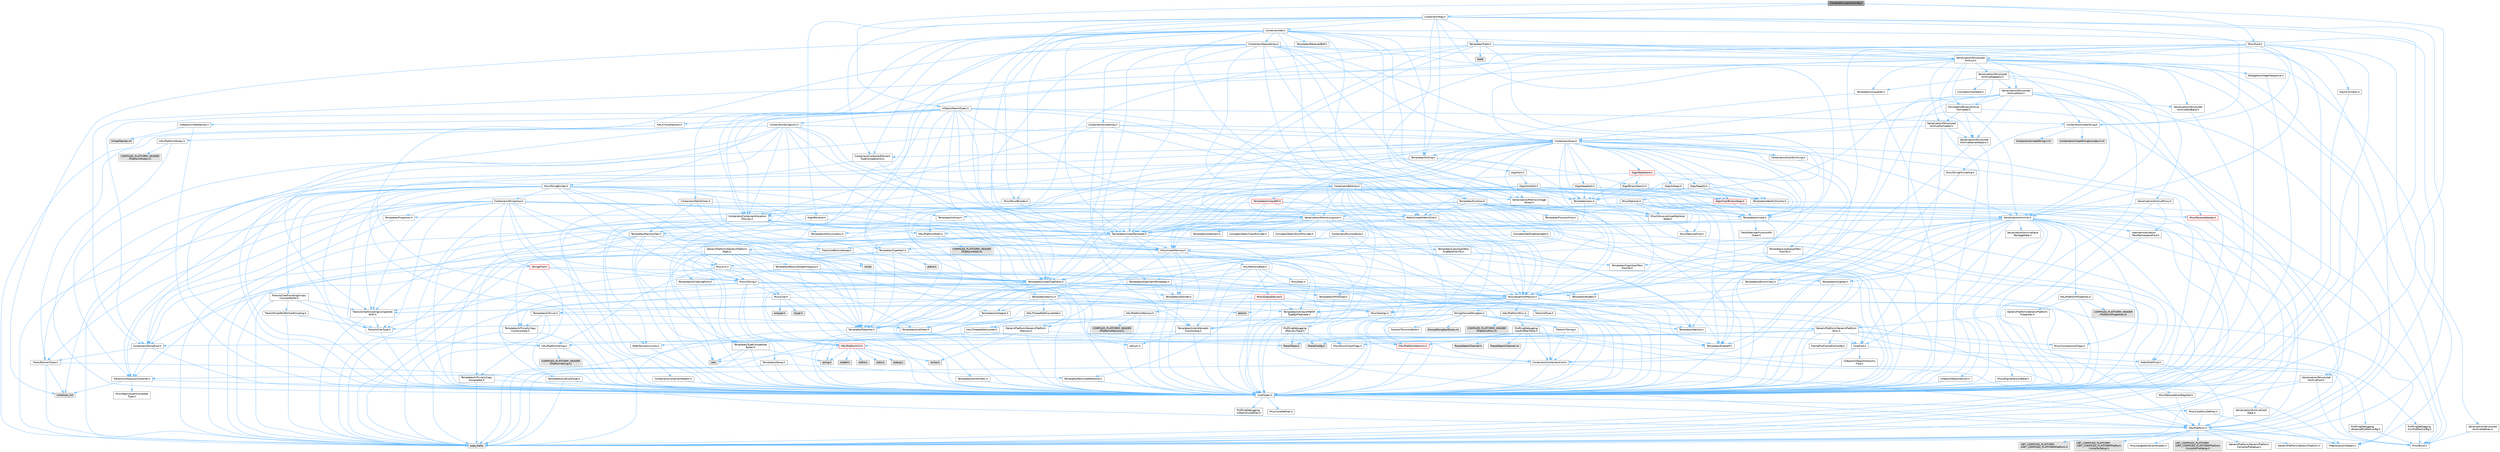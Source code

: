 digraph "ContentEncryptionConfig.h"
{
 // INTERACTIVE_SVG=YES
 // LATEX_PDF_SIZE
  bgcolor="transparent";
  edge [fontname=Helvetica,fontsize=10,labelfontname=Helvetica,labelfontsize=10];
  node [fontname=Helvetica,fontsize=10,shape=box,height=0.2,width=0.4];
  Node1 [id="Node000001",label="ContentEncryptionConfig.h",height=0.2,width=0.4,color="gray40", fillcolor="grey60", style="filled", fontcolor="black",tooltip=" "];
  Node1 -> Node2 [id="edge1_Node000001_Node000002",color="steelblue1",style="solid",tooltip=" "];
  Node2 [id="Node000002",label="Containers/Map.h",height=0.2,width=0.4,color="grey40", fillcolor="white", style="filled",URL="$df/d79/Map_8h.html",tooltip=" "];
  Node2 -> Node3 [id="edge2_Node000002_Node000003",color="steelblue1",style="solid",tooltip=" "];
  Node3 [id="Node000003",label="CoreTypes.h",height=0.2,width=0.4,color="grey40", fillcolor="white", style="filled",URL="$dc/dec/CoreTypes_8h.html",tooltip=" "];
  Node3 -> Node4 [id="edge3_Node000003_Node000004",color="steelblue1",style="solid",tooltip=" "];
  Node4 [id="Node000004",label="HAL/Platform.h",height=0.2,width=0.4,color="grey40", fillcolor="white", style="filled",URL="$d9/dd0/Platform_8h.html",tooltip=" "];
  Node4 -> Node5 [id="edge4_Node000004_Node000005",color="steelblue1",style="solid",tooltip=" "];
  Node5 [id="Node000005",label="Misc/Build.h",height=0.2,width=0.4,color="grey40", fillcolor="white", style="filled",URL="$d3/dbb/Build_8h.html",tooltip=" "];
  Node4 -> Node6 [id="edge5_Node000004_Node000006",color="steelblue1",style="solid",tooltip=" "];
  Node6 [id="Node000006",label="Misc/LargeWorldCoordinates.h",height=0.2,width=0.4,color="grey40", fillcolor="white", style="filled",URL="$d2/dcb/LargeWorldCoordinates_8h.html",tooltip=" "];
  Node4 -> Node7 [id="edge6_Node000004_Node000007",color="steelblue1",style="solid",tooltip=" "];
  Node7 [id="Node000007",label="type_traits",height=0.2,width=0.4,color="grey60", fillcolor="#E0E0E0", style="filled",tooltip=" "];
  Node4 -> Node8 [id="edge7_Node000004_Node000008",color="steelblue1",style="solid",tooltip=" "];
  Node8 [id="Node000008",label="PreprocessorHelpers.h",height=0.2,width=0.4,color="grey40", fillcolor="white", style="filled",URL="$db/ddb/PreprocessorHelpers_8h.html",tooltip=" "];
  Node4 -> Node9 [id="edge8_Node000004_Node000009",color="steelblue1",style="solid",tooltip=" "];
  Node9 [id="Node000009",label="UBT_COMPILED_PLATFORM\l/UBT_COMPILED_PLATFORMPlatform\lCompilerPreSetup.h",height=0.2,width=0.4,color="grey60", fillcolor="#E0E0E0", style="filled",tooltip=" "];
  Node4 -> Node10 [id="edge9_Node000004_Node000010",color="steelblue1",style="solid",tooltip=" "];
  Node10 [id="Node000010",label="GenericPlatform/GenericPlatform\lCompilerPreSetup.h",height=0.2,width=0.4,color="grey40", fillcolor="white", style="filled",URL="$d9/dc8/GenericPlatformCompilerPreSetup_8h.html",tooltip=" "];
  Node4 -> Node11 [id="edge10_Node000004_Node000011",color="steelblue1",style="solid",tooltip=" "];
  Node11 [id="Node000011",label="GenericPlatform/GenericPlatform.h",height=0.2,width=0.4,color="grey40", fillcolor="white", style="filled",URL="$d6/d84/GenericPlatform_8h.html",tooltip=" "];
  Node4 -> Node12 [id="edge11_Node000004_Node000012",color="steelblue1",style="solid",tooltip=" "];
  Node12 [id="Node000012",label="UBT_COMPILED_PLATFORM\l/UBT_COMPILED_PLATFORMPlatform.h",height=0.2,width=0.4,color="grey60", fillcolor="#E0E0E0", style="filled",tooltip=" "];
  Node4 -> Node13 [id="edge12_Node000004_Node000013",color="steelblue1",style="solid",tooltip=" "];
  Node13 [id="Node000013",label="UBT_COMPILED_PLATFORM\l/UBT_COMPILED_PLATFORMPlatform\lCompilerSetup.h",height=0.2,width=0.4,color="grey60", fillcolor="#E0E0E0", style="filled",tooltip=" "];
  Node3 -> Node14 [id="edge13_Node000003_Node000014",color="steelblue1",style="solid",tooltip=" "];
  Node14 [id="Node000014",label="ProfilingDebugging\l/UMemoryDefines.h",height=0.2,width=0.4,color="grey40", fillcolor="white", style="filled",URL="$d2/da2/UMemoryDefines_8h.html",tooltip=" "];
  Node3 -> Node15 [id="edge14_Node000003_Node000015",color="steelblue1",style="solid",tooltip=" "];
  Node15 [id="Node000015",label="Misc/CoreMiscDefines.h",height=0.2,width=0.4,color="grey40", fillcolor="white", style="filled",URL="$da/d38/CoreMiscDefines_8h.html",tooltip=" "];
  Node15 -> Node4 [id="edge15_Node000015_Node000004",color="steelblue1",style="solid",tooltip=" "];
  Node15 -> Node8 [id="edge16_Node000015_Node000008",color="steelblue1",style="solid",tooltip=" "];
  Node3 -> Node16 [id="edge17_Node000003_Node000016",color="steelblue1",style="solid",tooltip=" "];
  Node16 [id="Node000016",label="Misc/CoreDefines.h",height=0.2,width=0.4,color="grey40", fillcolor="white", style="filled",URL="$d3/dd2/CoreDefines_8h.html",tooltip=" "];
  Node2 -> Node17 [id="edge18_Node000002_Node000017",color="steelblue1",style="solid",tooltip=" "];
  Node17 [id="Node000017",label="Algo/Reverse.h",height=0.2,width=0.4,color="grey40", fillcolor="white", style="filled",URL="$d5/d93/Reverse_8h.html",tooltip=" "];
  Node17 -> Node3 [id="edge19_Node000017_Node000003",color="steelblue1",style="solid",tooltip=" "];
  Node17 -> Node18 [id="edge20_Node000017_Node000018",color="steelblue1",style="solid",tooltip=" "];
  Node18 [id="Node000018",label="Templates/UnrealTemplate.h",height=0.2,width=0.4,color="grey40", fillcolor="white", style="filled",URL="$d4/d24/UnrealTemplate_8h.html",tooltip=" "];
  Node18 -> Node3 [id="edge21_Node000018_Node000003",color="steelblue1",style="solid",tooltip=" "];
  Node18 -> Node19 [id="edge22_Node000018_Node000019",color="steelblue1",style="solid",tooltip=" "];
  Node19 [id="Node000019",label="Templates/IsPointer.h",height=0.2,width=0.4,color="grey40", fillcolor="white", style="filled",URL="$d7/d05/IsPointer_8h.html",tooltip=" "];
  Node19 -> Node3 [id="edge23_Node000019_Node000003",color="steelblue1",style="solid",tooltip=" "];
  Node18 -> Node20 [id="edge24_Node000018_Node000020",color="steelblue1",style="solid",tooltip=" "];
  Node20 [id="Node000020",label="HAL/UnrealMemory.h",height=0.2,width=0.4,color="grey40", fillcolor="white", style="filled",URL="$d9/d96/UnrealMemory_8h.html",tooltip=" "];
  Node20 -> Node3 [id="edge25_Node000020_Node000003",color="steelblue1",style="solid",tooltip=" "];
  Node20 -> Node21 [id="edge26_Node000020_Node000021",color="steelblue1",style="solid",tooltip=" "];
  Node21 [id="Node000021",label="GenericPlatform/GenericPlatform\lMemory.h",height=0.2,width=0.4,color="grey40", fillcolor="white", style="filled",URL="$dd/d22/GenericPlatformMemory_8h.html",tooltip=" "];
  Node21 -> Node22 [id="edge27_Node000021_Node000022",color="steelblue1",style="solid",tooltip=" "];
  Node22 [id="Node000022",label="CoreFwd.h",height=0.2,width=0.4,color="grey40", fillcolor="white", style="filled",URL="$d1/d1e/CoreFwd_8h.html",tooltip=" "];
  Node22 -> Node3 [id="edge28_Node000022_Node000003",color="steelblue1",style="solid",tooltip=" "];
  Node22 -> Node23 [id="edge29_Node000022_Node000023",color="steelblue1",style="solid",tooltip=" "];
  Node23 [id="Node000023",label="Containers/ContainersFwd.h",height=0.2,width=0.4,color="grey40", fillcolor="white", style="filled",URL="$d4/d0a/ContainersFwd_8h.html",tooltip=" "];
  Node23 -> Node4 [id="edge30_Node000023_Node000004",color="steelblue1",style="solid",tooltip=" "];
  Node23 -> Node3 [id="edge31_Node000023_Node000003",color="steelblue1",style="solid",tooltip=" "];
  Node23 -> Node24 [id="edge32_Node000023_Node000024",color="steelblue1",style="solid",tooltip=" "];
  Node24 [id="Node000024",label="Traits/IsContiguousContainer.h",height=0.2,width=0.4,color="grey40", fillcolor="white", style="filled",URL="$d5/d3c/IsContiguousContainer_8h.html",tooltip=" "];
  Node24 -> Node3 [id="edge33_Node000024_Node000003",color="steelblue1",style="solid",tooltip=" "];
  Node24 -> Node25 [id="edge34_Node000024_Node000025",color="steelblue1",style="solid",tooltip=" "];
  Node25 [id="Node000025",label="Misc/StaticAssertComplete\lType.h",height=0.2,width=0.4,color="grey40", fillcolor="white", style="filled",URL="$d5/d4e/StaticAssertCompleteType_8h.html",tooltip=" "];
  Node24 -> Node26 [id="edge35_Node000024_Node000026",color="steelblue1",style="solid",tooltip=" "];
  Node26 [id="Node000026",label="initializer_list",height=0.2,width=0.4,color="grey60", fillcolor="#E0E0E0", style="filled",tooltip=" "];
  Node22 -> Node27 [id="edge36_Node000022_Node000027",color="steelblue1",style="solid",tooltip=" "];
  Node27 [id="Node000027",label="Math/MathFwd.h",height=0.2,width=0.4,color="grey40", fillcolor="white", style="filled",URL="$d2/d10/MathFwd_8h.html",tooltip=" "];
  Node27 -> Node4 [id="edge37_Node000027_Node000004",color="steelblue1",style="solid",tooltip=" "];
  Node22 -> Node28 [id="edge38_Node000022_Node000028",color="steelblue1",style="solid",tooltip=" "];
  Node28 [id="Node000028",label="UObject/UObjectHierarchy\lFwd.h",height=0.2,width=0.4,color="grey40", fillcolor="white", style="filled",URL="$d3/d13/UObjectHierarchyFwd_8h.html",tooltip=" "];
  Node21 -> Node3 [id="edge39_Node000021_Node000003",color="steelblue1",style="solid",tooltip=" "];
  Node21 -> Node29 [id="edge40_Node000021_Node000029",color="steelblue1",style="solid",tooltip=" "];
  Node29 [id="Node000029",label="HAL/PlatformString.h",height=0.2,width=0.4,color="grey40", fillcolor="white", style="filled",URL="$db/db5/PlatformString_8h.html",tooltip=" "];
  Node29 -> Node3 [id="edge41_Node000029_Node000003",color="steelblue1",style="solid",tooltip=" "];
  Node29 -> Node30 [id="edge42_Node000029_Node000030",color="steelblue1",style="solid",tooltip=" "];
  Node30 [id="Node000030",label="COMPILED_PLATFORM_HEADER\l(PlatformString.h)",height=0.2,width=0.4,color="grey60", fillcolor="#E0E0E0", style="filled",tooltip=" "];
  Node21 -> Node31 [id="edge43_Node000021_Node000031",color="steelblue1",style="solid",tooltip=" "];
  Node31 [id="Node000031",label="string.h",height=0.2,width=0.4,color="grey60", fillcolor="#E0E0E0", style="filled",tooltip=" "];
  Node21 -> Node32 [id="edge44_Node000021_Node000032",color="steelblue1",style="solid",tooltip=" "];
  Node32 [id="Node000032",label="wchar.h",height=0.2,width=0.4,color="grey60", fillcolor="#E0E0E0", style="filled",tooltip=" "];
  Node20 -> Node33 [id="edge45_Node000020_Node000033",color="steelblue1",style="solid",tooltip=" "];
  Node33 [id="Node000033",label="HAL/MemoryBase.h",height=0.2,width=0.4,color="grey40", fillcolor="white", style="filled",URL="$d6/d9f/MemoryBase_8h.html",tooltip=" "];
  Node33 -> Node3 [id="edge46_Node000033_Node000003",color="steelblue1",style="solid",tooltip=" "];
  Node33 -> Node34 [id="edge47_Node000033_Node000034",color="steelblue1",style="solid",tooltip=" "];
  Node34 [id="Node000034",label="HAL/PlatformAtomics.h",height=0.2,width=0.4,color="red", fillcolor="#FFF0F0", style="filled",URL="$d3/d36/PlatformAtomics_8h.html",tooltip=" "];
  Node34 -> Node3 [id="edge48_Node000034_Node000003",color="steelblue1",style="solid",tooltip=" "];
  Node33 -> Node37 [id="edge49_Node000033_Node000037",color="steelblue1",style="solid",tooltip=" "];
  Node37 [id="Node000037",label="HAL/PlatformCrt.h",height=0.2,width=0.4,color="red", fillcolor="#FFF0F0", style="filled",URL="$d8/d75/PlatformCrt_8h.html",tooltip=" "];
  Node37 -> Node38 [id="edge50_Node000037_Node000038",color="steelblue1",style="solid",tooltip=" "];
  Node38 [id="Node000038",label="new",height=0.2,width=0.4,color="grey60", fillcolor="#E0E0E0", style="filled",tooltip=" "];
  Node37 -> Node32 [id="edge51_Node000037_Node000032",color="steelblue1",style="solid",tooltip=" "];
  Node37 -> Node39 [id="edge52_Node000037_Node000039",color="steelblue1",style="solid",tooltip=" "];
  Node39 [id="Node000039",label="stddef.h",height=0.2,width=0.4,color="grey60", fillcolor="#E0E0E0", style="filled",tooltip=" "];
  Node37 -> Node40 [id="edge53_Node000037_Node000040",color="steelblue1",style="solid",tooltip=" "];
  Node40 [id="Node000040",label="stdlib.h",height=0.2,width=0.4,color="grey60", fillcolor="#E0E0E0", style="filled",tooltip=" "];
  Node37 -> Node41 [id="edge54_Node000037_Node000041",color="steelblue1",style="solid",tooltip=" "];
  Node41 [id="Node000041",label="stdio.h",height=0.2,width=0.4,color="grey60", fillcolor="#E0E0E0", style="filled",tooltip=" "];
  Node37 -> Node42 [id="edge55_Node000037_Node000042",color="steelblue1",style="solid",tooltip=" "];
  Node42 [id="Node000042",label="stdarg.h",height=0.2,width=0.4,color="grey60", fillcolor="#E0E0E0", style="filled",tooltip=" "];
  Node37 -> Node31 [id="edge56_Node000037_Node000031",color="steelblue1",style="solid",tooltip=" "];
  Node33 -> Node45 [id="edge57_Node000033_Node000045",color="steelblue1",style="solid",tooltip=" "];
  Node45 [id="Node000045",label="Misc/Exec.h",height=0.2,width=0.4,color="grey40", fillcolor="white", style="filled",URL="$de/ddb/Exec_8h.html",tooltip=" "];
  Node45 -> Node3 [id="edge58_Node000045_Node000003",color="steelblue1",style="solid",tooltip=" "];
  Node45 -> Node46 [id="edge59_Node000045_Node000046",color="steelblue1",style="solid",tooltip=" "];
  Node46 [id="Node000046",label="Misc/AssertionMacros.h",height=0.2,width=0.4,color="grey40", fillcolor="white", style="filled",URL="$d0/dfa/AssertionMacros_8h.html",tooltip=" "];
  Node46 -> Node3 [id="edge60_Node000046_Node000003",color="steelblue1",style="solid",tooltip=" "];
  Node46 -> Node4 [id="edge61_Node000046_Node000004",color="steelblue1",style="solid",tooltip=" "];
  Node46 -> Node47 [id="edge62_Node000046_Node000047",color="steelblue1",style="solid",tooltip=" "];
  Node47 [id="Node000047",label="HAL/PlatformMisc.h",height=0.2,width=0.4,color="grey40", fillcolor="white", style="filled",URL="$d0/df5/PlatformMisc_8h.html",tooltip=" "];
  Node47 -> Node3 [id="edge63_Node000047_Node000003",color="steelblue1",style="solid",tooltip=" "];
  Node47 -> Node48 [id="edge64_Node000047_Node000048",color="steelblue1",style="solid",tooltip=" "];
  Node48 [id="Node000048",label="GenericPlatform/GenericPlatform\lMisc.h",height=0.2,width=0.4,color="grey40", fillcolor="white", style="filled",URL="$db/d9a/GenericPlatformMisc_8h.html",tooltip=" "];
  Node48 -> Node49 [id="edge65_Node000048_Node000049",color="steelblue1",style="solid",tooltip=" "];
  Node49 [id="Node000049",label="Containers/StringFwd.h",height=0.2,width=0.4,color="grey40", fillcolor="white", style="filled",URL="$df/d37/StringFwd_8h.html",tooltip=" "];
  Node49 -> Node3 [id="edge66_Node000049_Node000003",color="steelblue1",style="solid",tooltip=" "];
  Node49 -> Node50 [id="edge67_Node000049_Node000050",color="steelblue1",style="solid",tooltip=" "];
  Node50 [id="Node000050",label="Traits/ElementType.h",height=0.2,width=0.4,color="grey40", fillcolor="white", style="filled",URL="$d5/d4f/ElementType_8h.html",tooltip=" "];
  Node50 -> Node4 [id="edge68_Node000050_Node000004",color="steelblue1",style="solid",tooltip=" "];
  Node50 -> Node26 [id="edge69_Node000050_Node000026",color="steelblue1",style="solid",tooltip=" "];
  Node50 -> Node7 [id="edge70_Node000050_Node000007",color="steelblue1",style="solid",tooltip=" "];
  Node49 -> Node24 [id="edge71_Node000049_Node000024",color="steelblue1",style="solid",tooltip=" "];
  Node48 -> Node22 [id="edge72_Node000048_Node000022",color="steelblue1",style="solid",tooltip=" "];
  Node48 -> Node3 [id="edge73_Node000048_Node000003",color="steelblue1",style="solid",tooltip=" "];
  Node48 -> Node51 [id="edge74_Node000048_Node000051",color="steelblue1",style="solid",tooltip=" "];
  Node51 [id="Node000051",label="FramePro/FrameProConfig.h",height=0.2,width=0.4,color="grey40", fillcolor="white", style="filled",URL="$d7/d90/FrameProConfig_8h.html",tooltip=" "];
  Node48 -> Node37 [id="edge75_Node000048_Node000037",color="steelblue1",style="solid",tooltip=" "];
  Node48 -> Node52 [id="edge76_Node000048_Node000052",color="steelblue1",style="solid",tooltip=" "];
  Node52 [id="Node000052",label="Math/NumericLimits.h",height=0.2,width=0.4,color="grey40", fillcolor="white", style="filled",URL="$df/d1b/NumericLimits_8h.html",tooltip=" "];
  Node52 -> Node3 [id="edge77_Node000052_Node000003",color="steelblue1",style="solid",tooltip=" "];
  Node48 -> Node53 [id="edge78_Node000048_Node000053",color="steelblue1",style="solid",tooltip=" "];
  Node53 [id="Node000053",label="Misc/CompressionFlags.h",height=0.2,width=0.4,color="grey40", fillcolor="white", style="filled",URL="$d9/d76/CompressionFlags_8h.html",tooltip=" "];
  Node48 -> Node54 [id="edge79_Node000048_Node000054",color="steelblue1",style="solid",tooltip=" "];
  Node54 [id="Node000054",label="Misc/EnumClassFlags.h",height=0.2,width=0.4,color="grey40", fillcolor="white", style="filled",URL="$d8/de7/EnumClassFlags_8h.html",tooltip=" "];
  Node48 -> Node55 [id="edge80_Node000048_Node000055",color="steelblue1",style="solid",tooltip=" "];
  Node55 [id="Node000055",label="ProfilingDebugging\l/CsvProfilerConfig.h",height=0.2,width=0.4,color="grey40", fillcolor="white", style="filled",URL="$d3/d88/CsvProfilerConfig_8h.html",tooltip=" "];
  Node55 -> Node5 [id="edge81_Node000055_Node000005",color="steelblue1",style="solid",tooltip=" "];
  Node48 -> Node56 [id="edge82_Node000048_Node000056",color="steelblue1",style="solid",tooltip=" "];
  Node56 [id="Node000056",label="ProfilingDebugging\l/ExternalProfilerConfig.h",height=0.2,width=0.4,color="grey40", fillcolor="white", style="filled",URL="$d3/dbb/ExternalProfilerConfig_8h.html",tooltip=" "];
  Node56 -> Node5 [id="edge83_Node000056_Node000005",color="steelblue1",style="solid",tooltip=" "];
  Node47 -> Node57 [id="edge84_Node000047_Node000057",color="steelblue1",style="solid",tooltip=" "];
  Node57 [id="Node000057",label="COMPILED_PLATFORM_HEADER\l(PlatformMisc.h)",height=0.2,width=0.4,color="grey60", fillcolor="#E0E0E0", style="filled",tooltip=" "];
  Node47 -> Node58 [id="edge85_Node000047_Node000058",color="steelblue1",style="solid",tooltip=" "];
  Node58 [id="Node000058",label="ProfilingDebugging\l/CpuProfilerTrace.h",height=0.2,width=0.4,color="grey40", fillcolor="white", style="filled",URL="$da/dcb/CpuProfilerTrace_8h.html",tooltip=" "];
  Node58 -> Node3 [id="edge86_Node000058_Node000003",color="steelblue1",style="solid",tooltip=" "];
  Node58 -> Node23 [id="edge87_Node000058_Node000023",color="steelblue1",style="solid",tooltip=" "];
  Node58 -> Node34 [id="edge88_Node000058_Node000034",color="steelblue1",style="solid",tooltip=" "];
  Node58 -> Node8 [id="edge89_Node000058_Node000008",color="steelblue1",style="solid",tooltip=" "];
  Node58 -> Node5 [id="edge90_Node000058_Node000005",color="steelblue1",style="solid",tooltip=" "];
  Node58 -> Node59 [id="edge91_Node000058_Node000059",color="steelblue1",style="solid",tooltip=" "];
  Node59 [id="Node000059",label="Trace/Config.h",height=0.2,width=0.4,color="grey60", fillcolor="#E0E0E0", style="filled",tooltip=" "];
  Node58 -> Node60 [id="edge92_Node000058_Node000060",color="steelblue1",style="solid",tooltip=" "];
  Node60 [id="Node000060",label="Trace/Detail/Channel.h",height=0.2,width=0.4,color="grey60", fillcolor="#E0E0E0", style="filled",tooltip=" "];
  Node58 -> Node61 [id="edge93_Node000058_Node000061",color="steelblue1",style="solid",tooltip=" "];
  Node61 [id="Node000061",label="Trace/Detail/Channel.inl",height=0.2,width=0.4,color="grey60", fillcolor="#E0E0E0", style="filled",tooltip=" "];
  Node58 -> Node62 [id="edge94_Node000058_Node000062",color="steelblue1",style="solid",tooltip=" "];
  Node62 [id="Node000062",label="Trace/Trace.h",height=0.2,width=0.4,color="grey60", fillcolor="#E0E0E0", style="filled",tooltip=" "];
  Node46 -> Node8 [id="edge95_Node000046_Node000008",color="steelblue1",style="solid",tooltip=" "];
  Node46 -> Node63 [id="edge96_Node000046_Node000063",color="steelblue1",style="solid",tooltip=" "];
  Node63 [id="Node000063",label="Templates/EnableIf.h",height=0.2,width=0.4,color="grey40", fillcolor="white", style="filled",URL="$d7/d60/EnableIf_8h.html",tooltip=" "];
  Node63 -> Node3 [id="edge97_Node000063_Node000003",color="steelblue1",style="solid",tooltip=" "];
  Node46 -> Node64 [id="edge98_Node000046_Node000064",color="steelblue1",style="solid",tooltip=" "];
  Node64 [id="Node000064",label="Templates/IsArrayOrRefOf\lTypeByPredicate.h",height=0.2,width=0.4,color="grey40", fillcolor="white", style="filled",URL="$d6/da1/IsArrayOrRefOfTypeByPredicate_8h.html",tooltip=" "];
  Node64 -> Node3 [id="edge99_Node000064_Node000003",color="steelblue1",style="solid",tooltip=" "];
  Node46 -> Node65 [id="edge100_Node000046_Node000065",color="steelblue1",style="solid",tooltip=" "];
  Node65 [id="Node000065",label="Templates/IsValidVariadic\lFunctionArg.h",height=0.2,width=0.4,color="grey40", fillcolor="white", style="filled",URL="$d0/dc8/IsValidVariadicFunctionArg_8h.html",tooltip=" "];
  Node65 -> Node3 [id="edge101_Node000065_Node000003",color="steelblue1",style="solid",tooltip=" "];
  Node65 -> Node66 [id="edge102_Node000065_Node000066",color="steelblue1",style="solid",tooltip=" "];
  Node66 [id="Node000066",label="IsEnum.h",height=0.2,width=0.4,color="grey40", fillcolor="white", style="filled",URL="$d4/de5/IsEnum_8h.html",tooltip=" "];
  Node65 -> Node7 [id="edge103_Node000065_Node000007",color="steelblue1",style="solid",tooltip=" "];
  Node46 -> Node67 [id="edge104_Node000046_Node000067",color="steelblue1",style="solid",tooltip=" "];
  Node67 [id="Node000067",label="Traits/IsCharEncodingCompatible\lWith.h",height=0.2,width=0.4,color="grey40", fillcolor="white", style="filled",URL="$df/dd1/IsCharEncodingCompatibleWith_8h.html",tooltip=" "];
  Node67 -> Node7 [id="edge105_Node000067_Node000007",color="steelblue1",style="solid",tooltip=" "];
  Node67 -> Node68 [id="edge106_Node000067_Node000068",color="steelblue1",style="solid",tooltip=" "];
  Node68 [id="Node000068",label="Traits/IsCharType.h",height=0.2,width=0.4,color="grey40", fillcolor="white", style="filled",URL="$db/d51/IsCharType_8h.html",tooltip=" "];
  Node68 -> Node3 [id="edge107_Node000068_Node000003",color="steelblue1",style="solid",tooltip=" "];
  Node46 -> Node69 [id="edge108_Node000046_Node000069",color="steelblue1",style="solid",tooltip=" "];
  Node69 [id="Node000069",label="Misc/VarArgs.h",height=0.2,width=0.4,color="grey40", fillcolor="white", style="filled",URL="$d5/d6f/VarArgs_8h.html",tooltip=" "];
  Node69 -> Node3 [id="edge109_Node000069_Node000003",color="steelblue1",style="solid",tooltip=" "];
  Node46 -> Node70 [id="edge110_Node000046_Node000070",color="steelblue1",style="solid",tooltip=" "];
  Node70 [id="Node000070",label="String/FormatStringSan.h",height=0.2,width=0.4,color="grey40", fillcolor="white", style="filled",URL="$d3/d8b/FormatStringSan_8h.html",tooltip=" "];
  Node70 -> Node7 [id="edge111_Node000070_Node000007",color="steelblue1",style="solid",tooltip=" "];
  Node70 -> Node3 [id="edge112_Node000070_Node000003",color="steelblue1",style="solid",tooltip=" "];
  Node70 -> Node71 [id="edge113_Node000070_Node000071",color="steelblue1",style="solid",tooltip=" "];
  Node71 [id="Node000071",label="Templates/Requires.h",height=0.2,width=0.4,color="grey40", fillcolor="white", style="filled",URL="$dc/d96/Requires_8h.html",tooltip=" "];
  Node71 -> Node63 [id="edge114_Node000071_Node000063",color="steelblue1",style="solid",tooltip=" "];
  Node71 -> Node7 [id="edge115_Node000071_Node000007",color="steelblue1",style="solid",tooltip=" "];
  Node70 -> Node72 [id="edge116_Node000070_Node000072",color="steelblue1",style="solid",tooltip=" "];
  Node72 [id="Node000072",label="Templates/Identity.h",height=0.2,width=0.4,color="grey40", fillcolor="white", style="filled",URL="$d0/dd5/Identity_8h.html",tooltip=" "];
  Node70 -> Node65 [id="edge117_Node000070_Node000065",color="steelblue1",style="solid",tooltip=" "];
  Node70 -> Node68 [id="edge118_Node000070_Node000068",color="steelblue1",style="solid",tooltip=" "];
  Node70 -> Node73 [id="edge119_Node000070_Node000073",color="steelblue1",style="solid",tooltip=" "];
  Node73 [id="Node000073",label="Traits/IsTEnumAsByte.h",height=0.2,width=0.4,color="grey40", fillcolor="white", style="filled",URL="$d1/de6/IsTEnumAsByte_8h.html",tooltip=" "];
  Node70 -> Node74 [id="edge120_Node000070_Node000074",color="steelblue1",style="solid",tooltip=" "];
  Node74 [id="Node000074",label="Traits/IsTString.h",height=0.2,width=0.4,color="grey40", fillcolor="white", style="filled",URL="$d0/df8/IsTString_8h.html",tooltip=" "];
  Node74 -> Node23 [id="edge121_Node000074_Node000023",color="steelblue1",style="solid",tooltip=" "];
  Node70 -> Node23 [id="edge122_Node000070_Node000023",color="steelblue1",style="solid",tooltip=" "];
  Node70 -> Node75 [id="edge123_Node000070_Node000075",color="steelblue1",style="solid",tooltip=" "];
  Node75 [id="Node000075",label="FormatStringSanErrors.inl",height=0.2,width=0.4,color="grey60", fillcolor="#E0E0E0", style="filled",tooltip=" "];
  Node46 -> Node76 [id="edge124_Node000046_Node000076",color="steelblue1",style="solid",tooltip=" "];
  Node76 [id="Node000076",label="atomic",height=0.2,width=0.4,color="grey60", fillcolor="#E0E0E0", style="filled",tooltip=" "];
  Node33 -> Node77 [id="edge125_Node000033_Node000077",color="steelblue1",style="solid",tooltip=" "];
  Node77 [id="Node000077",label="Misc/OutputDevice.h",height=0.2,width=0.4,color="red", fillcolor="#FFF0F0", style="filled",URL="$d7/d32/OutputDevice_8h.html",tooltip=" "];
  Node77 -> Node22 [id="edge126_Node000077_Node000022",color="steelblue1",style="solid",tooltip=" "];
  Node77 -> Node3 [id="edge127_Node000077_Node000003",color="steelblue1",style="solid",tooltip=" "];
  Node77 -> Node69 [id="edge128_Node000077_Node000069",color="steelblue1",style="solid",tooltip=" "];
  Node77 -> Node64 [id="edge129_Node000077_Node000064",color="steelblue1",style="solid",tooltip=" "];
  Node77 -> Node65 [id="edge130_Node000077_Node000065",color="steelblue1",style="solid",tooltip=" "];
  Node77 -> Node67 [id="edge131_Node000077_Node000067",color="steelblue1",style="solid",tooltip=" "];
  Node33 -> Node79 [id="edge132_Node000033_Node000079",color="steelblue1",style="solid",tooltip=" "];
  Node79 [id="Node000079",label="Templates/Atomic.h",height=0.2,width=0.4,color="grey40", fillcolor="white", style="filled",URL="$d3/d91/Atomic_8h.html",tooltip=" "];
  Node79 -> Node80 [id="edge133_Node000079_Node000080",color="steelblue1",style="solid",tooltip=" "];
  Node80 [id="Node000080",label="HAL/ThreadSafeCounter.h",height=0.2,width=0.4,color="grey40", fillcolor="white", style="filled",URL="$dc/dc9/ThreadSafeCounter_8h.html",tooltip=" "];
  Node80 -> Node3 [id="edge134_Node000080_Node000003",color="steelblue1",style="solid",tooltip=" "];
  Node80 -> Node34 [id="edge135_Node000080_Node000034",color="steelblue1",style="solid",tooltip=" "];
  Node79 -> Node81 [id="edge136_Node000079_Node000081",color="steelblue1",style="solid",tooltip=" "];
  Node81 [id="Node000081",label="HAL/ThreadSafeCounter64.h",height=0.2,width=0.4,color="grey40", fillcolor="white", style="filled",URL="$d0/d12/ThreadSafeCounter64_8h.html",tooltip=" "];
  Node81 -> Node3 [id="edge137_Node000081_Node000003",color="steelblue1",style="solid",tooltip=" "];
  Node81 -> Node80 [id="edge138_Node000081_Node000080",color="steelblue1",style="solid",tooltip=" "];
  Node79 -> Node82 [id="edge139_Node000079_Node000082",color="steelblue1",style="solid",tooltip=" "];
  Node82 [id="Node000082",label="Templates/IsIntegral.h",height=0.2,width=0.4,color="grey40", fillcolor="white", style="filled",URL="$da/d64/IsIntegral_8h.html",tooltip=" "];
  Node82 -> Node3 [id="edge140_Node000082_Node000003",color="steelblue1",style="solid",tooltip=" "];
  Node79 -> Node83 [id="edge141_Node000079_Node000083",color="steelblue1",style="solid",tooltip=" "];
  Node83 [id="Node000083",label="Templates/IsTrivial.h",height=0.2,width=0.4,color="grey40", fillcolor="white", style="filled",URL="$da/d4c/IsTrivial_8h.html",tooltip=" "];
  Node83 -> Node84 [id="edge142_Node000083_Node000084",color="steelblue1",style="solid",tooltip=" "];
  Node84 [id="Node000084",label="Templates/AndOrNot.h",height=0.2,width=0.4,color="grey40", fillcolor="white", style="filled",URL="$db/d0a/AndOrNot_8h.html",tooltip=" "];
  Node84 -> Node3 [id="edge143_Node000084_Node000003",color="steelblue1",style="solid",tooltip=" "];
  Node83 -> Node85 [id="edge144_Node000083_Node000085",color="steelblue1",style="solid",tooltip=" "];
  Node85 [id="Node000085",label="Templates/IsTriviallyCopy\lConstructible.h",height=0.2,width=0.4,color="grey40", fillcolor="white", style="filled",URL="$d3/d78/IsTriviallyCopyConstructible_8h.html",tooltip=" "];
  Node85 -> Node3 [id="edge145_Node000085_Node000003",color="steelblue1",style="solid",tooltip=" "];
  Node85 -> Node7 [id="edge146_Node000085_Node000007",color="steelblue1",style="solid",tooltip=" "];
  Node83 -> Node86 [id="edge147_Node000083_Node000086",color="steelblue1",style="solid",tooltip=" "];
  Node86 [id="Node000086",label="Templates/IsTriviallyCopy\lAssignable.h",height=0.2,width=0.4,color="grey40", fillcolor="white", style="filled",URL="$d2/df2/IsTriviallyCopyAssignable_8h.html",tooltip=" "];
  Node86 -> Node3 [id="edge148_Node000086_Node000003",color="steelblue1",style="solid",tooltip=" "];
  Node86 -> Node7 [id="edge149_Node000086_Node000007",color="steelblue1",style="solid",tooltip=" "];
  Node83 -> Node7 [id="edge150_Node000083_Node000007",color="steelblue1",style="solid",tooltip=" "];
  Node79 -> Node87 [id="edge151_Node000079_Node000087",color="steelblue1",style="solid",tooltip=" "];
  Node87 [id="Node000087",label="Traits/IntType.h",height=0.2,width=0.4,color="grey40", fillcolor="white", style="filled",URL="$d7/deb/IntType_8h.html",tooltip=" "];
  Node87 -> Node4 [id="edge152_Node000087_Node000004",color="steelblue1",style="solid",tooltip=" "];
  Node79 -> Node76 [id="edge153_Node000079_Node000076",color="steelblue1",style="solid",tooltip=" "];
  Node20 -> Node88 [id="edge154_Node000020_Node000088",color="steelblue1",style="solid",tooltip=" "];
  Node88 [id="Node000088",label="HAL/PlatformMemory.h",height=0.2,width=0.4,color="grey40", fillcolor="white", style="filled",URL="$de/d68/PlatformMemory_8h.html",tooltip=" "];
  Node88 -> Node3 [id="edge155_Node000088_Node000003",color="steelblue1",style="solid",tooltip=" "];
  Node88 -> Node21 [id="edge156_Node000088_Node000021",color="steelblue1",style="solid",tooltip=" "];
  Node88 -> Node89 [id="edge157_Node000088_Node000089",color="steelblue1",style="solid",tooltip=" "];
  Node89 [id="Node000089",label="COMPILED_PLATFORM_HEADER\l(PlatformMemory.h)",height=0.2,width=0.4,color="grey60", fillcolor="#E0E0E0", style="filled",tooltip=" "];
  Node20 -> Node90 [id="edge158_Node000020_Node000090",color="steelblue1",style="solid",tooltip=" "];
  Node90 [id="Node000090",label="ProfilingDebugging\l/MemoryTrace.h",height=0.2,width=0.4,color="grey40", fillcolor="white", style="filled",URL="$da/dd7/MemoryTrace_8h.html",tooltip=" "];
  Node90 -> Node4 [id="edge159_Node000090_Node000004",color="steelblue1",style="solid",tooltip=" "];
  Node90 -> Node54 [id="edge160_Node000090_Node000054",color="steelblue1",style="solid",tooltip=" "];
  Node90 -> Node59 [id="edge161_Node000090_Node000059",color="steelblue1",style="solid",tooltip=" "];
  Node90 -> Node62 [id="edge162_Node000090_Node000062",color="steelblue1",style="solid",tooltip=" "];
  Node20 -> Node19 [id="edge163_Node000020_Node000019",color="steelblue1",style="solid",tooltip=" "];
  Node18 -> Node91 [id="edge164_Node000018_Node000091",color="steelblue1",style="solid",tooltip=" "];
  Node91 [id="Node000091",label="Templates/CopyQualifiers\lAndRefsFromTo.h",height=0.2,width=0.4,color="grey40", fillcolor="white", style="filled",URL="$d3/db3/CopyQualifiersAndRefsFromTo_8h.html",tooltip=" "];
  Node91 -> Node92 [id="edge165_Node000091_Node000092",color="steelblue1",style="solid",tooltip=" "];
  Node92 [id="Node000092",label="Templates/CopyQualifiers\lFromTo.h",height=0.2,width=0.4,color="grey40", fillcolor="white", style="filled",URL="$d5/db4/CopyQualifiersFromTo_8h.html",tooltip=" "];
  Node18 -> Node93 [id="edge166_Node000018_Node000093",color="steelblue1",style="solid",tooltip=" "];
  Node93 [id="Node000093",label="Templates/UnrealTypeTraits.h",height=0.2,width=0.4,color="grey40", fillcolor="white", style="filled",URL="$d2/d2d/UnrealTypeTraits_8h.html",tooltip=" "];
  Node93 -> Node3 [id="edge167_Node000093_Node000003",color="steelblue1",style="solid",tooltip=" "];
  Node93 -> Node19 [id="edge168_Node000093_Node000019",color="steelblue1",style="solid",tooltip=" "];
  Node93 -> Node46 [id="edge169_Node000093_Node000046",color="steelblue1",style="solid",tooltip=" "];
  Node93 -> Node84 [id="edge170_Node000093_Node000084",color="steelblue1",style="solid",tooltip=" "];
  Node93 -> Node63 [id="edge171_Node000093_Node000063",color="steelblue1",style="solid",tooltip=" "];
  Node93 -> Node94 [id="edge172_Node000093_Node000094",color="steelblue1",style="solid",tooltip=" "];
  Node94 [id="Node000094",label="Templates/IsArithmetic.h",height=0.2,width=0.4,color="grey40", fillcolor="white", style="filled",URL="$d2/d5d/IsArithmetic_8h.html",tooltip=" "];
  Node94 -> Node3 [id="edge173_Node000094_Node000003",color="steelblue1",style="solid",tooltip=" "];
  Node93 -> Node66 [id="edge174_Node000093_Node000066",color="steelblue1",style="solid",tooltip=" "];
  Node93 -> Node95 [id="edge175_Node000093_Node000095",color="steelblue1",style="solid",tooltip=" "];
  Node95 [id="Node000095",label="Templates/Models.h",height=0.2,width=0.4,color="grey40", fillcolor="white", style="filled",URL="$d3/d0c/Models_8h.html",tooltip=" "];
  Node95 -> Node72 [id="edge176_Node000095_Node000072",color="steelblue1",style="solid",tooltip=" "];
  Node93 -> Node96 [id="edge177_Node000093_Node000096",color="steelblue1",style="solid",tooltip=" "];
  Node96 [id="Node000096",label="Templates/IsPODType.h",height=0.2,width=0.4,color="grey40", fillcolor="white", style="filled",URL="$d7/db1/IsPODType_8h.html",tooltip=" "];
  Node96 -> Node3 [id="edge178_Node000096_Node000003",color="steelblue1",style="solid",tooltip=" "];
  Node93 -> Node97 [id="edge179_Node000093_Node000097",color="steelblue1",style="solid",tooltip=" "];
  Node97 [id="Node000097",label="Templates/IsUECoreType.h",height=0.2,width=0.4,color="grey40", fillcolor="white", style="filled",URL="$d1/db8/IsUECoreType_8h.html",tooltip=" "];
  Node97 -> Node3 [id="edge180_Node000097_Node000003",color="steelblue1",style="solid",tooltip=" "];
  Node97 -> Node7 [id="edge181_Node000097_Node000007",color="steelblue1",style="solid",tooltip=" "];
  Node93 -> Node85 [id="edge182_Node000093_Node000085",color="steelblue1",style="solid",tooltip=" "];
  Node18 -> Node98 [id="edge183_Node000018_Node000098",color="steelblue1",style="solid",tooltip=" "];
  Node98 [id="Node000098",label="Templates/RemoveReference.h",height=0.2,width=0.4,color="grey40", fillcolor="white", style="filled",URL="$da/dbe/RemoveReference_8h.html",tooltip=" "];
  Node98 -> Node3 [id="edge184_Node000098_Node000003",color="steelblue1",style="solid",tooltip=" "];
  Node18 -> Node71 [id="edge185_Node000018_Node000071",color="steelblue1",style="solid",tooltip=" "];
  Node18 -> Node99 [id="edge186_Node000018_Node000099",color="steelblue1",style="solid",tooltip=" "];
  Node99 [id="Node000099",label="Templates/TypeCompatible\lBytes.h",height=0.2,width=0.4,color="grey40", fillcolor="white", style="filled",URL="$df/d0a/TypeCompatibleBytes_8h.html",tooltip=" "];
  Node99 -> Node3 [id="edge187_Node000099_Node000003",color="steelblue1",style="solid",tooltip=" "];
  Node99 -> Node31 [id="edge188_Node000099_Node000031",color="steelblue1",style="solid",tooltip=" "];
  Node99 -> Node38 [id="edge189_Node000099_Node000038",color="steelblue1",style="solid",tooltip=" "];
  Node99 -> Node7 [id="edge190_Node000099_Node000007",color="steelblue1",style="solid",tooltip=" "];
  Node18 -> Node72 [id="edge191_Node000018_Node000072",color="steelblue1",style="solid",tooltip=" "];
  Node18 -> Node24 [id="edge192_Node000018_Node000024",color="steelblue1",style="solid",tooltip=" "];
  Node18 -> Node100 [id="edge193_Node000018_Node000100",color="steelblue1",style="solid",tooltip=" "];
  Node100 [id="Node000100",label="Traits/UseBitwiseSwap.h",height=0.2,width=0.4,color="grey40", fillcolor="white", style="filled",URL="$db/df3/UseBitwiseSwap_8h.html",tooltip=" "];
  Node100 -> Node3 [id="edge194_Node000100_Node000003",color="steelblue1",style="solid",tooltip=" "];
  Node100 -> Node7 [id="edge195_Node000100_Node000007",color="steelblue1",style="solid",tooltip=" "];
  Node18 -> Node7 [id="edge196_Node000018_Node000007",color="steelblue1",style="solid",tooltip=" "];
  Node2 -> Node101 [id="edge197_Node000002_Node000101",color="steelblue1",style="solid",tooltip=" "];
  Node101 [id="Node000101",label="Containers/ContainerElement\lTypeCompatibility.h",height=0.2,width=0.4,color="grey40", fillcolor="white", style="filled",URL="$df/ddf/ContainerElementTypeCompatibility_8h.html",tooltip=" "];
  Node101 -> Node3 [id="edge198_Node000101_Node000003",color="steelblue1",style="solid",tooltip=" "];
  Node101 -> Node93 [id="edge199_Node000101_Node000093",color="steelblue1",style="solid",tooltip=" "];
  Node2 -> Node102 [id="edge200_Node000002_Node000102",color="steelblue1",style="solid",tooltip=" "];
  Node102 [id="Node000102",label="Containers/Set.h",height=0.2,width=0.4,color="grey40", fillcolor="white", style="filled",URL="$d4/d45/Set_8h.html",tooltip=" "];
  Node102 -> Node103 [id="edge201_Node000102_Node000103",color="steelblue1",style="solid",tooltip=" "];
  Node103 [id="Node000103",label="Containers/ContainerAllocation\lPolicies.h",height=0.2,width=0.4,color="grey40", fillcolor="white", style="filled",URL="$d7/dff/ContainerAllocationPolicies_8h.html",tooltip=" "];
  Node103 -> Node3 [id="edge202_Node000103_Node000003",color="steelblue1",style="solid",tooltip=" "];
  Node103 -> Node104 [id="edge203_Node000103_Node000104",color="steelblue1",style="solid",tooltip=" "];
  Node104 [id="Node000104",label="Containers/ContainerHelpers.h",height=0.2,width=0.4,color="grey40", fillcolor="white", style="filled",URL="$d7/d33/ContainerHelpers_8h.html",tooltip=" "];
  Node104 -> Node3 [id="edge204_Node000104_Node000003",color="steelblue1",style="solid",tooltip=" "];
  Node103 -> Node103 [id="edge205_Node000103_Node000103",color="steelblue1",style="solid",tooltip=" "];
  Node103 -> Node105 [id="edge206_Node000103_Node000105",color="steelblue1",style="solid",tooltip=" "];
  Node105 [id="Node000105",label="HAL/PlatformMath.h",height=0.2,width=0.4,color="grey40", fillcolor="white", style="filled",URL="$dc/d53/PlatformMath_8h.html",tooltip=" "];
  Node105 -> Node3 [id="edge207_Node000105_Node000003",color="steelblue1",style="solid",tooltip=" "];
  Node105 -> Node106 [id="edge208_Node000105_Node000106",color="steelblue1",style="solid",tooltip=" "];
  Node106 [id="Node000106",label="GenericPlatform/GenericPlatform\lMath.h",height=0.2,width=0.4,color="grey40", fillcolor="white", style="filled",URL="$d5/d79/GenericPlatformMath_8h.html",tooltip=" "];
  Node106 -> Node3 [id="edge209_Node000106_Node000003",color="steelblue1",style="solid",tooltip=" "];
  Node106 -> Node23 [id="edge210_Node000106_Node000023",color="steelblue1",style="solid",tooltip=" "];
  Node106 -> Node37 [id="edge211_Node000106_Node000037",color="steelblue1",style="solid",tooltip=" "];
  Node106 -> Node84 [id="edge212_Node000106_Node000084",color="steelblue1",style="solid",tooltip=" "];
  Node106 -> Node107 [id="edge213_Node000106_Node000107",color="steelblue1",style="solid",tooltip=" "];
  Node107 [id="Node000107",label="Templates/Decay.h",height=0.2,width=0.4,color="grey40", fillcolor="white", style="filled",URL="$dd/d0f/Decay_8h.html",tooltip=" "];
  Node107 -> Node3 [id="edge214_Node000107_Node000003",color="steelblue1",style="solid",tooltip=" "];
  Node107 -> Node98 [id="edge215_Node000107_Node000098",color="steelblue1",style="solid",tooltip=" "];
  Node107 -> Node7 [id="edge216_Node000107_Node000007",color="steelblue1",style="solid",tooltip=" "];
  Node106 -> Node108 [id="edge217_Node000106_Node000108",color="steelblue1",style="solid",tooltip=" "];
  Node108 [id="Node000108",label="Templates/IsFloatingPoint.h",height=0.2,width=0.4,color="grey40", fillcolor="white", style="filled",URL="$d3/d11/IsFloatingPoint_8h.html",tooltip=" "];
  Node108 -> Node3 [id="edge218_Node000108_Node000003",color="steelblue1",style="solid",tooltip=" "];
  Node106 -> Node93 [id="edge219_Node000106_Node000093",color="steelblue1",style="solid",tooltip=" "];
  Node106 -> Node71 [id="edge220_Node000106_Node000071",color="steelblue1",style="solid",tooltip=" "];
  Node106 -> Node109 [id="edge221_Node000106_Node000109",color="steelblue1",style="solid",tooltip=" "];
  Node109 [id="Node000109",label="Templates/ResolveTypeAmbiguity.h",height=0.2,width=0.4,color="grey40", fillcolor="white", style="filled",URL="$df/d1f/ResolveTypeAmbiguity_8h.html",tooltip=" "];
  Node109 -> Node3 [id="edge222_Node000109_Node000003",color="steelblue1",style="solid",tooltip=" "];
  Node109 -> Node108 [id="edge223_Node000109_Node000108",color="steelblue1",style="solid",tooltip=" "];
  Node109 -> Node93 [id="edge224_Node000109_Node000093",color="steelblue1",style="solid",tooltip=" "];
  Node109 -> Node110 [id="edge225_Node000109_Node000110",color="steelblue1",style="solid",tooltip=" "];
  Node110 [id="Node000110",label="Templates/IsSigned.h",height=0.2,width=0.4,color="grey40", fillcolor="white", style="filled",URL="$d8/dd8/IsSigned_8h.html",tooltip=" "];
  Node110 -> Node3 [id="edge226_Node000110_Node000003",color="steelblue1",style="solid",tooltip=" "];
  Node109 -> Node82 [id="edge227_Node000109_Node000082",color="steelblue1",style="solid",tooltip=" "];
  Node109 -> Node71 [id="edge228_Node000109_Node000071",color="steelblue1",style="solid",tooltip=" "];
  Node106 -> Node99 [id="edge229_Node000106_Node000099",color="steelblue1",style="solid",tooltip=" "];
  Node106 -> Node111 [id="edge230_Node000106_Node000111",color="steelblue1",style="solid",tooltip=" "];
  Node111 [id="Node000111",label="limits",height=0.2,width=0.4,color="grey60", fillcolor="#E0E0E0", style="filled",tooltip=" "];
  Node106 -> Node7 [id="edge231_Node000106_Node000007",color="steelblue1",style="solid",tooltip=" "];
  Node105 -> Node112 [id="edge232_Node000105_Node000112",color="steelblue1",style="solid",tooltip=" "];
  Node112 [id="Node000112",label="COMPILED_PLATFORM_HEADER\l(PlatformMath.h)",height=0.2,width=0.4,color="grey60", fillcolor="#E0E0E0", style="filled",tooltip=" "];
  Node103 -> Node20 [id="edge233_Node000103_Node000020",color="steelblue1",style="solid",tooltip=" "];
  Node103 -> Node52 [id="edge234_Node000103_Node000052",color="steelblue1",style="solid",tooltip=" "];
  Node103 -> Node46 [id="edge235_Node000103_Node000046",color="steelblue1",style="solid",tooltip=" "];
  Node103 -> Node113 [id="edge236_Node000103_Node000113",color="steelblue1",style="solid",tooltip=" "];
  Node113 [id="Node000113",label="Templates/IsPolymorphic.h",height=0.2,width=0.4,color="grey40", fillcolor="white", style="filled",URL="$dc/d20/IsPolymorphic_8h.html",tooltip=" "];
  Node103 -> Node114 [id="edge237_Node000103_Node000114",color="steelblue1",style="solid",tooltip=" "];
  Node114 [id="Node000114",label="Templates/MemoryOps.h",height=0.2,width=0.4,color="grey40", fillcolor="white", style="filled",URL="$db/dea/MemoryOps_8h.html",tooltip=" "];
  Node114 -> Node3 [id="edge238_Node000114_Node000003",color="steelblue1",style="solid",tooltip=" "];
  Node114 -> Node20 [id="edge239_Node000114_Node000020",color="steelblue1",style="solid",tooltip=" "];
  Node114 -> Node86 [id="edge240_Node000114_Node000086",color="steelblue1",style="solid",tooltip=" "];
  Node114 -> Node85 [id="edge241_Node000114_Node000085",color="steelblue1",style="solid",tooltip=" "];
  Node114 -> Node71 [id="edge242_Node000114_Node000071",color="steelblue1",style="solid",tooltip=" "];
  Node114 -> Node93 [id="edge243_Node000114_Node000093",color="steelblue1",style="solid",tooltip=" "];
  Node114 -> Node100 [id="edge244_Node000114_Node000100",color="steelblue1",style="solid",tooltip=" "];
  Node114 -> Node38 [id="edge245_Node000114_Node000038",color="steelblue1",style="solid",tooltip=" "];
  Node114 -> Node7 [id="edge246_Node000114_Node000007",color="steelblue1",style="solid",tooltip=" "];
  Node103 -> Node99 [id="edge247_Node000103_Node000099",color="steelblue1",style="solid",tooltip=" "];
  Node103 -> Node7 [id="edge248_Node000103_Node000007",color="steelblue1",style="solid",tooltip=" "];
  Node102 -> Node101 [id="edge249_Node000102_Node000101",color="steelblue1",style="solid",tooltip=" "];
  Node102 -> Node115 [id="edge250_Node000102_Node000115",color="steelblue1",style="solid",tooltip=" "];
  Node115 [id="Node000115",label="Containers/SetUtilities.h",height=0.2,width=0.4,color="grey40", fillcolor="white", style="filled",URL="$dc/de5/SetUtilities_8h.html",tooltip=" "];
  Node115 -> Node3 [id="edge251_Node000115_Node000003",color="steelblue1",style="solid",tooltip=" "];
  Node115 -> Node116 [id="edge252_Node000115_Node000116",color="steelblue1",style="solid",tooltip=" "];
  Node116 [id="Node000116",label="Serialization/MemoryLayout.h",height=0.2,width=0.4,color="grey40", fillcolor="white", style="filled",URL="$d7/d66/MemoryLayout_8h.html",tooltip=" "];
  Node116 -> Node117 [id="edge253_Node000116_Node000117",color="steelblue1",style="solid",tooltip=" "];
  Node117 [id="Node000117",label="Concepts/StaticClassProvider.h",height=0.2,width=0.4,color="grey40", fillcolor="white", style="filled",URL="$dd/d83/StaticClassProvider_8h.html",tooltip=" "];
  Node116 -> Node118 [id="edge254_Node000116_Node000118",color="steelblue1",style="solid",tooltip=" "];
  Node118 [id="Node000118",label="Concepts/StaticStructProvider.h",height=0.2,width=0.4,color="grey40", fillcolor="white", style="filled",URL="$d5/d77/StaticStructProvider_8h.html",tooltip=" "];
  Node116 -> Node119 [id="edge255_Node000116_Node000119",color="steelblue1",style="solid",tooltip=" "];
  Node119 [id="Node000119",label="Containers/EnumAsByte.h",height=0.2,width=0.4,color="grey40", fillcolor="white", style="filled",URL="$d6/d9a/EnumAsByte_8h.html",tooltip=" "];
  Node119 -> Node3 [id="edge256_Node000119_Node000003",color="steelblue1",style="solid",tooltip=" "];
  Node119 -> Node96 [id="edge257_Node000119_Node000096",color="steelblue1",style="solid",tooltip=" "];
  Node119 -> Node120 [id="edge258_Node000119_Node000120",color="steelblue1",style="solid",tooltip=" "];
  Node120 [id="Node000120",label="Templates/TypeHash.h",height=0.2,width=0.4,color="grey40", fillcolor="white", style="filled",URL="$d1/d62/TypeHash_8h.html",tooltip=" "];
  Node120 -> Node3 [id="edge259_Node000120_Node000003",color="steelblue1",style="solid",tooltip=" "];
  Node120 -> Node71 [id="edge260_Node000120_Node000071",color="steelblue1",style="solid",tooltip=" "];
  Node120 -> Node121 [id="edge261_Node000120_Node000121",color="steelblue1",style="solid",tooltip=" "];
  Node121 [id="Node000121",label="Misc/Crc.h",height=0.2,width=0.4,color="grey40", fillcolor="white", style="filled",URL="$d4/dd2/Crc_8h.html",tooltip=" "];
  Node121 -> Node3 [id="edge262_Node000121_Node000003",color="steelblue1",style="solid",tooltip=" "];
  Node121 -> Node29 [id="edge263_Node000121_Node000029",color="steelblue1",style="solid",tooltip=" "];
  Node121 -> Node46 [id="edge264_Node000121_Node000046",color="steelblue1",style="solid",tooltip=" "];
  Node121 -> Node122 [id="edge265_Node000121_Node000122",color="steelblue1",style="solid",tooltip=" "];
  Node122 [id="Node000122",label="Misc/CString.h",height=0.2,width=0.4,color="grey40", fillcolor="white", style="filled",URL="$d2/d49/CString_8h.html",tooltip=" "];
  Node122 -> Node3 [id="edge266_Node000122_Node000003",color="steelblue1",style="solid",tooltip=" "];
  Node122 -> Node37 [id="edge267_Node000122_Node000037",color="steelblue1",style="solid",tooltip=" "];
  Node122 -> Node29 [id="edge268_Node000122_Node000029",color="steelblue1",style="solid",tooltip=" "];
  Node122 -> Node46 [id="edge269_Node000122_Node000046",color="steelblue1",style="solid",tooltip=" "];
  Node122 -> Node123 [id="edge270_Node000122_Node000123",color="steelblue1",style="solid",tooltip=" "];
  Node123 [id="Node000123",label="Misc/Char.h",height=0.2,width=0.4,color="grey40", fillcolor="white", style="filled",URL="$d0/d58/Char_8h.html",tooltip=" "];
  Node123 -> Node3 [id="edge271_Node000123_Node000003",color="steelblue1",style="solid",tooltip=" "];
  Node123 -> Node87 [id="edge272_Node000123_Node000087",color="steelblue1",style="solid",tooltip=" "];
  Node123 -> Node124 [id="edge273_Node000123_Node000124",color="steelblue1",style="solid",tooltip=" "];
  Node124 [id="Node000124",label="ctype.h",height=0.2,width=0.4,color="grey60", fillcolor="#E0E0E0", style="filled",tooltip=" "];
  Node123 -> Node125 [id="edge274_Node000123_Node000125",color="steelblue1",style="solid",tooltip=" "];
  Node125 [id="Node000125",label="wctype.h",height=0.2,width=0.4,color="grey60", fillcolor="#E0E0E0", style="filled",tooltip=" "];
  Node123 -> Node7 [id="edge275_Node000123_Node000007",color="steelblue1",style="solid",tooltip=" "];
  Node122 -> Node69 [id="edge276_Node000122_Node000069",color="steelblue1",style="solid",tooltip=" "];
  Node122 -> Node64 [id="edge277_Node000122_Node000064",color="steelblue1",style="solid",tooltip=" "];
  Node122 -> Node65 [id="edge278_Node000122_Node000065",color="steelblue1",style="solid",tooltip=" "];
  Node122 -> Node67 [id="edge279_Node000122_Node000067",color="steelblue1",style="solid",tooltip=" "];
  Node121 -> Node123 [id="edge280_Node000121_Node000123",color="steelblue1",style="solid",tooltip=" "];
  Node121 -> Node93 [id="edge281_Node000121_Node000093",color="steelblue1",style="solid",tooltip=" "];
  Node121 -> Node68 [id="edge282_Node000121_Node000068",color="steelblue1",style="solid",tooltip=" "];
  Node120 -> Node126 [id="edge283_Node000120_Node000126",color="steelblue1",style="solid",tooltip=" "];
  Node126 [id="Node000126",label="stdint.h",height=0.2,width=0.4,color="grey60", fillcolor="#E0E0E0", style="filled",tooltip=" "];
  Node120 -> Node7 [id="edge284_Node000120_Node000007",color="steelblue1",style="solid",tooltip=" "];
  Node116 -> Node49 [id="edge285_Node000116_Node000049",color="steelblue1",style="solid",tooltip=" "];
  Node116 -> Node20 [id="edge286_Node000116_Node000020",color="steelblue1",style="solid",tooltip=" "];
  Node116 -> Node127 [id="edge287_Node000116_Node000127",color="steelblue1",style="solid",tooltip=" "];
  Node127 [id="Node000127",label="Misc/DelayedAutoRegister.h",height=0.2,width=0.4,color="grey40", fillcolor="white", style="filled",URL="$d1/dda/DelayedAutoRegister_8h.html",tooltip=" "];
  Node127 -> Node4 [id="edge288_Node000127_Node000004",color="steelblue1",style="solid",tooltip=" "];
  Node116 -> Node63 [id="edge289_Node000116_Node000063",color="steelblue1",style="solid",tooltip=" "];
  Node116 -> Node128 [id="edge290_Node000116_Node000128",color="steelblue1",style="solid",tooltip=" "];
  Node128 [id="Node000128",label="Templates/IsAbstract.h",height=0.2,width=0.4,color="grey40", fillcolor="white", style="filled",URL="$d8/db7/IsAbstract_8h.html",tooltip=" "];
  Node116 -> Node113 [id="edge291_Node000116_Node000113",color="steelblue1",style="solid",tooltip=" "];
  Node116 -> Node95 [id="edge292_Node000116_Node000095",color="steelblue1",style="solid",tooltip=" "];
  Node116 -> Node18 [id="edge293_Node000116_Node000018",color="steelblue1",style="solid",tooltip=" "];
  Node115 -> Node114 [id="edge294_Node000115_Node000114",color="steelblue1",style="solid",tooltip=" "];
  Node115 -> Node93 [id="edge295_Node000115_Node000093",color="steelblue1",style="solid",tooltip=" "];
  Node102 -> Node129 [id="edge296_Node000102_Node000129",color="steelblue1",style="solid",tooltip=" "];
  Node129 [id="Node000129",label="Containers/SparseArray.h",height=0.2,width=0.4,color="grey40", fillcolor="white", style="filled",URL="$d5/dbf/SparseArray_8h.html",tooltip=" "];
  Node129 -> Node3 [id="edge297_Node000129_Node000003",color="steelblue1",style="solid",tooltip=" "];
  Node129 -> Node46 [id="edge298_Node000129_Node000046",color="steelblue1",style="solid",tooltip=" "];
  Node129 -> Node20 [id="edge299_Node000129_Node000020",color="steelblue1",style="solid",tooltip=" "];
  Node129 -> Node93 [id="edge300_Node000129_Node000093",color="steelblue1",style="solid",tooltip=" "];
  Node129 -> Node18 [id="edge301_Node000129_Node000018",color="steelblue1",style="solid",tooltip=" "];
  Node129 -> Node103 [id="edge302_Node000129_Node000103",color="steelblue1",style="solid",tooltip=" "];
  Node129 -> Node130 [id="edge303_Node000129_Node000130",color="steelblue1",style="solid",tooltip=" "];
  Node130 [id="Node000130",label="Templates/Less.h",height=0.2,width=0.4,color="grey40", fillcolor="white", style="filled",URL="$de/dc8/Less_8h.html",tooltip=" "];
  Node130 -> Node3 [id="edge304_Node000130_Node000003",color="steelblue1",style="solid",tooltip=" "];
  Node130 -> Node18 [id="edge305_Node000130_Node000018",color="steelblue1",style="solid",tooltip=" "];
  Node129 -> Node131 [id="edge306_Node000129_Node000131",color="steelblue1",style="solid",tooltip=" "];
  Node131 [id="Node000131",label="Containers/Array.h",height=0.2,width=0.4,color="grey40", fillcolor="white", style="filled",URL="$df/dd0/Array_8h.html",tooltip=" "];
  Node131 -> Node3 [id="edge307_Node000131_Node000003",color="steelblue1",style="solid",tooltip=" "];
  Node131 -> Node46 [id="edge308_Node000131_Node000046",color="steelblue1",style="solid",tooltip=" "];
  Node131 -> Node132 [id="edge309_Node000131_Node000132",color="steelblue1",style="solid",tooltip=" "];
  Node132 [id="Node000132",label="Misc/IntrusiveUnsetOptional\lState.h",height=0.2,width=0.4,color="grey40", fillcolor="white", style="filled",URL="$d2/d0a/IntrusiveUnsetOptionalState_8h.html",tooltip=" "];
  Node132 -> Node133 [id="edge310_Node000132_Node000133",color="steelblue1",style="solid",tooltip=" "];
  Node133 [id="Node000133",label="Misc/OptionalFwd.h",height=0.2,width=0.4,color="grey40", fillcolor="white", style="filled",URL="$dc/d50/OptionalFwd_8h.html",tooltip=" "];
  Node131 -> Node134 [id="edge311_Node000131_Node000134",color="steelblue1",style="solid",tooltip=" "];
  Node134 [id="Node000134",label="Misc/ReverseIterate.h",height=0.2,width=0.4,color="red", fillcolor="#FFF0F0", style="filled",URL="$db/de3/ReverseIterate_8h.html",tooltip=" "];
  Node134 -> Node4 [id="edge312_Node000134_Node000004",color="steelblue1",style="solid",tooltip=" "];
  Node131 -> Node20 [id="edge313_Node000131_Node000020",color="steelblue1",style="solid",tooltip=" "];
  Node131 -> Node93 [id="edge314_Node000131_Node000093",color="steelblue1",style="solid",tooltip=" "];
  Node131 -> Node18 [id="edge315_Node000131_Node000018",color="steelblue1",style="solid",tooltip=" "];
  Node131 -> Node136 [id="edge316_Node000131_Node000136",color="steelblue1",style="solid",tooltip=" "];
  Node136 [id="Node000136",label="Containers/AllowShrinking.h",height=0.2,width=0.4,color="grey40", fillcolor="white", style="filled",URL="$d7/d1a/AllowShrinking_8h.html",tooltip=" "];
  Node136 -> Node3 [id="edge317_Node000136_Node000003",color="steelblue1",style="solid",tooltip=" "];
  Node131 -> Node103 [id="edge318_Node000131_Node000103",color="steelblue1",style="solid",tooltip=" "];
  Node131 -> Node101 [id="edge319_Node000131_Node000101",color="steelblue1",style="solid",tooltip=" "];
  Node131 -> Node137 [id="edge320_Node000131_Node000137",color="steelblue1",style="solid",tooltip=" "];
  Node137 [id="Node000137",label="Serialization/Archive.h",height=0.2,width=0.4,color="grey40", fillcolor="white", style="filled",URL="$d7/d3b/Archive_8h.html",tooltip=" "];
  Node137 -> Node22 [id="edge321_Node000137_Node000022",color="steelblue1",style="solid",tooltip=" "];
  Node137 -> Node3 [id="edge322_Node000137_Node000003",color="steelblue1",style="solid",tooltip=" "];
  Node137 -> Node138 [id="edge323_Node000137_Node000138",color="steelblue1",style="solid",tooltip=" "];
  Node138 [id="Node000138",label="HAL/PlatformProperties.h",height=0.2,width=0.4,color="grey40", fillcolor="white", style="filled",URL="$d9/db0/PlatformProperties_8h.html",tooltip=" "];
  Node138 -> Node3 [id="edge324_Node000138_Node000003",color="steelblue1",style="solid",tooltip=" "];
  Node138 -> Node139 [id="edge325_Node000138_Node000139",color="steelblue1",style="solid",tooltip=" "];
  Node139 [id="Node000139",label="GenericPlatform/GenericPlatform\lProperties.h",height=0.2,width=0.4,color="grey40", fillcolor="white", style="filled",URL="$d2/dcd/GenericPlatformProperties_8h.html",tooltip=" "];
  Node139 -> Node3 [id="edge326_Node000139_Node000003",color="steelblue1",style="solid",tooltip=" "];
  Node139 -> Node48 [id="edge327_Node000139_Node000048",color="steelblue1",style="solid",tooltip=" "];
  Node138 -> Node140 [id="edge328_Node000138_Node000140",color="steelblue1",style="solid",tooltip=" "];
  Node140 [id="Node000140",label="COMPILED_PLATFORM_HEADER\l(PlatformProperties.h)",height=0.2,width=0.4,color="grey60", fillcolor="#E0E0E0", style="filled",tooltip=" "];
  Node137 -> Node141 [id="edge329_Node000137_Node000141",color="steelblue1",style="solid",tooltip=" "];
  Node141 [id="Node000141",label="Internationalization\l/TextNamespaceFwd.h",height=0.2,width=0.4,color="grey40", fillcolor="white", style="filled",URL="$d8/d97/TextNamespaceFwd_8h.html",tooltip=" "];
  Node141 -> Node3 [id="edge330_Node000141_Node000003",color="steelblue1",style="solid",tooltip=" "];
  Node137 -> Node27 [id="edge331_Node000137_Node000027",color="steelblue1",style="solid",tooltip=" "];
  Node137 -> Node46 [id="edge332_Node000137_Node000046",color="steelblue1",style="solid",tooltip=" "];
  Node137 -> Node5 [id="edge333_Node000137_Node000005",color="steelblue1",style="solid",tooltip=" "];
  Node137 -> Node53 [id="edge334_Node000137_Node000053",color="steelblue1",style="solid",tooltip=" "];
  Node137 -> Node142 [id="edge335_Node000137_Node000142",color="steelblue1",style="solid",tooltip=" "];
  Node142 [id="Node000142",label="Misc/EngineVersionBase.h",height=0.2,width=0.4,color="grey40", fillcolor="white", style="filled",URL="$d5/d2b/EngineVersionBase_8h.html",tooltip=" "];
  Node142 -> Node3 [id="edge336_Node000142_Node000003",color="steelblue1",style="solid",tooltip=" "];
  Node137 -> Node69 [id="edge337_Node000137_Node000069",color="steelblue1",style="solid",tooltip=" "];
  Node137 -> Node143 [id="edge338_Node000137_Node000143",color="steelblue1",style="solid",tooltip=" "];
  Node143 [id="Node000143",label="Serialization/ArchiveCook\lData.h",height=0.2,width=0.4,color="grey40", fillcolor="white", style="filled",URL="$dc/db6/ArchiveCookData_8h.html",tooltip=" "];
  Node143 -> Node4 [id="edge339_Node000143_Node000004",color="steelblue1",style="solid",tooltip=" "];
  Node137 -> Node144 [id="edge340_Node000137_Node000144",color="steelblue1",style="solid",tooltip=" "];
  Node144 [id="Node000144",label="Serialization/ArchiveSave\lPackageData.h",height=0.2,width=0.4,color="grey40", fillcolor="white", style="filled",URL="$d1/d37/ArchiveSavePackageData_8h.html",tooltip=" "];
  Node137 -> Node63 [id="edge341_Node000137_Node000063",color="steelblue1",style="solid",tooltip=" "];
  Node137 -> Node64 [id="edge342_Node000137_Node000064",color="steelblue1",style="solid",tooltip=" "];
  Node137 -> Node145 [id="edge343_Node000137_Node000145",color="steelblue1",style="solid",tooltip=" "];
  Node145 [id="Node000145",label="Templates/IsEnumClass.h",height=0.2,width=0.4,color="grey40", fillcolor="white", style="filled",URL="$d7/d15/IsEnumClass_8h.html",tooltip=" "];
  Node145 -> Node3 [id="edge344_Node000145_Node000003",color="steelblue1",style="solid",tooltip=" "];
  Node145 -> Node84 [id="edge345_Node000145_Node000084",color="steelblue1",style="solid",tooltip=" "];
  Node137 -> Node110 [id="edge346_Node000137_Node000110",color="steelblue1",style="solid",tooltip=" "];
  Node137 -> Node65 [id="edge347_Node000137_Node000065",color="steelblue1",style="solid",tooltip=" "];
  Node137 -> Node18 [id="edge348_Node000137_Node000018",color="steelblue1",style="solid",tooltip=" "];
  Node137 -> Node67 [id="edge349_Node000137_Node000067",color="steelblue1",style="solid",tooltip=" "];
  Node137 -> Node146 [id="edge350_Node000137_Node000146",color="steelblue1",style="solid",tooltip=" "];
  Node146 [id="Node000146",label="UObject/ObjectVersion.h",height=0.2,width=0.4,color="grey40", fillcolor="white", style="filled",URL="$da/d63/ObjectVersion_8h.html",tooltip=" "];
  Node146 -> Node3 [id="edge351_Node000146_Node000003",color="steelblue1",style="solid",tooltip=" "];
  Node131 -> Node147 [id="edge352_Node000131_Node000147",color="steelblue1",style="solid",tooltip=" "];
  Node147 [id="Node000147",label="Serialization/MemoryImage\lWriter.h",height=0.2,width=0.4,color="grey40", fillcolor="white", style="filled",URL="$d0/d08/MemoryImageWriter_8h.html",tooltip=" "];
  Node147 -> Node3 [id="edge353_Node000147_Node000003",color="steelblue1",style="solid",tooltip=" "];
  Node147 -> Node116 [id="edge354_Node000147_Node000116",color="steelblue1",style="solid",tooltip=" "];
  Node131 -> Node148 [id="edge355_Node000131_Node000148",color="steelblue1",style="solid",tooltip=" "];
  Node148 [id="Node000148",label="Algo/Heapify.h",height=0.2,width=0.4,color="grey40", fillcolor="white", style="filled",URL="$d0/d2a/Heapify_8h.html",tooltip=" "];
  Node148 -> Node149 [id="edge356_Node000148_Node000149",color="steelblue1",style="solid",tooltip=" "];
  Node149 [id="Node000149",label="Algo/Impl/BinaryHeap.h",height=0.2,width=0.4,color="red", fillcolor="#FFF0F0", style="filled",URL="$d7/da3/Algo_2Impl_2BinaryHeap_8h.html",tooltip=" "];
  Node149 -> Node150 [id="edge357_Node000149_Node000150",color="steelblue1",style="solid",tooltip=" "];
  Node150 [id="Node000150",label="Templates/Invoke.h",height=0.2,width=0.4,color="grey40", fillcolor="white", style="filled",URL="$d7/deb/Invoke_8h.html",tooltip=" "];
  Node150 -> Node3 [id="edge358_Node000150_Node000003",color="steelblue1",style="solid",tooltip=" "];
  Node150 -> Node151 [id="edge359_Node000150_Node000151",color="steelblue1",style="solid",tooltip=" "];
  Node151 [id="Node000151",label="Traits/MemberFunctionPtr\lOuter.h",height=0.2,width=0.4,color="grey40", fillcolor="white", style="filled",URL="$db/da7/MemberFunctionPtrOuter_8h.html",tooltip=" "];
  Node150 -> Node18 [id="edge360_Node000150_Node000018",color="steelblue1",style="solid",tooltip=" "];
  Node150 -> Node7 [id="edge361_Node000150_Node000007",color="steelblue1",style="solid",tooltip=" "];
  Node149 -> Node152 [id="edge362_Node000149_Node000152",color="steelblue1",style="solid",tooltip=" "];
  Node152 [id="Node000152",label="Templates/Projection.h",height=0.2,width=0.4,color="grey40", fillcolor="white", style="filled",URL="$d7/df0/Projection_8h.html",tooltip=" "];
  Node152 -> Node7 [id="edge363_Node000152_Node000007",color="steelblue1",style="solid",tooltip=" "];
  Node149 -> Node7 [id="edge364_Node000149_Node000007",color="steelblue1",style="solid",tooltip=" "];
  Node148 -> Node154 [id="edge365_Node000148_Node000154",color="steelblue1",style="solid",tooltip=" "];
  Node154 [id="Node000154",label="Templates/IdentityFunctor.h",height=0.2,width=0.4,color="grey40", fillcolor="white", style="filled",URL="$d7/d2e/IdentityFunctor_8h.html",tooltip=" "];
  Node154 -> Node4 [id="edge366_Node000154_Node000004",color="steelblue1",style="solid",tooltip=" "];
  Node148 -> Node150 [id="edge367_Node000148_Node000150",color="steelblue1",style="solid",tooltip=" "];
  Node148 -> Node130 [id="edge368_Node000148_Node000130",color="steelblue1",style="solid",tooltip=" "];
  Node148 -> Node18 [id="edge369_Node000148_Node000018",color="steelblue1",style="solid",tooltip=" "];
  Node131 -> Node155 [id="edge370_Node000131_Node000155",color="steelblue1",style="solid",tooltip=" "];
  Node155 [id="Node000155",label="Algo/HeapSort.h",height=0.2,width=0.4,color="grey40", fillcolor="white", style="filled",URL="$d3/d92/HeapSort_8h.html",tooltip=" "];
  Node155 -> Node149 [id="edge371_Node000155_Node000149",color="steelblue1",style="solid",tooltip=" "];
  Node155 -> Node154 [id="edge372_Node000155_Node000154",color="steelblue1",style="solid",tooltip=" "];
  Node155 -> Node130 [id="edge373_Node000155_Node000130",color="steelblue1",style="solid",tooltip=" "];
  Node155 -> Node18 [id="edge374_Node000155_Node000018",color="steelblue1",style="solid",tooltip=" "];
  Node131 -> Node156 [id="edge375_Node000131_Node000156",color="steelblue1",style="solid",tooltip=" "];
  Node156 [id="Node000156",label="Algo/IsHeap.h",height=0.2,width=0.4,color="grey40", fillcolor="white", style="filled",URL="$de/d32/IsHeap_8h.html",tooltip=" "];
  Node156 -> Node149 [id="edge376_Node000156_Node000149",color="steelblue1",style="solid",tooltip=" "];
  Node156 -> Node154 [id="edge377_Node000156_Node000154",color="steelblue1",style="solid",tooltip=" "];
  Node156 -> Node150 [id="edge378_Node000156_Node000150",color="steelblue1",style="solid",tooltip=" "];
  Node156 -> Node130 [id="edge379_Node000156_Node000130",color="steelblue1",style="solid",tooltip=" "];
  Node156 -> Node18 [id="edge380_Node000156_Node000018",color="steelblue1",style="solid",tooltip=" "];
  Node131 -> Node149 [id="edge381_Node000131_Node000149",color="steelblue1",style="solid",tooltip=" "];
  Node131 -> Node157 [id="edge382_Node000131_Node000157",color="steelblue1",style="solid",tooltip=" "];
  Node157 [id="Node000157",label="Algo/StableSort.h",height=0.2,width=0.4,color="red", fillcolor="#FFF0F0", style="filled",URL="$d7/d3c/StableSort_8h.html",tooltip=" "];
  Node157 -> Node158 [id="edge383_Node000157_Node000158",color="steelblue1",style="solid",tooltip=" "];
  Node158 [id="Node000158",label="Algo/BinarySearch.h",height=0.2,width=0.4,color="grey40", fillcolor="white", style="filled",URL="$db/db4/BinarySearch_8h.html",tooltip=" "];
  Node158 -> Node154 [id="edge384_Node000158_Node000154",color="steelblue1",style="solid",tooltip=" "];
  Node158 -> Node150 [id="edge385_Node000158_Node000150",color="steelblue1",style="solid",tooltip=" "];
  Node158 -> Node130 [id="edge386_Node000158_Node000130",color="steelblue1",style="solid",tooltip=" "];
  Node157 -> Node154 [id="edge387_Node000157_Node000154",color="steelblue1",style="solid",tooltip=" "];
  Node157 -> Node150 [id="edge388_Node000157_Node000150",color="steelblue1",style="solid",tooltip=" "];
  Node157 -> Node130 [id="edge389_Node000157_Node000130",color="steelblue1",style="solid",tooltip=" "];
  Node157 -> Node18 [id="edge390_Node000157_Node000018",color="steelblue1",style="solid",tooltip=" "];
  Node131 -> Node160 [id="edge391_Node000131_Node000160",color="steelblue1",style="solid",tooltip=" "];
  Node160 [id="Node000160",label="Concepts/GetTypeHashable.h",height=0.2,width=0.4,color="grey40", fillcolor="white", style="filled",URL="$d3/da2/GetTypeHashable_8h.html",tooltip=" "];
  Node160 -> Node3 [id="edge392_Node000160_Node000003",color="steelblue1",style="solid",tooltip=" "];
  Node160 -> Node120 [id="edge393_Node000160_Node000120",color="steelblue1",style="solid",tooltip=" "];
  Node131 -> Node154 [id="edge394_Node000131_Node000154",color="steelblue1",style="solid",tooltip=" "];
  Node131 -> Node150 [id="edge395_Node000131_Node000150",color="steelblue1",style="solid",tooltip=" "];
  Node131 -> Node130 [id="edge396_Node000131_Node000130",color="steelblue1",style="solid",tooltip=" "];
  Node131 -> Node161 [id="edge397_Node000131_Node000161",color="steelblue1",style="solid",tooltip=" "];
  Node161 [id="Node000161",label="Templates/LosesQualifiers\lFromTo.h",height=0.2,width=0.4,color="grey40", fillcolor="white", style="filled",URL="$d2/db3/LosesQualifiersFromTo_8h.html",tooltip=" "];
  Node161 -> Node92 [id="edge398_Node000161_Node000092",color="steelblue1",style="solid",tooltip=" "];
  Node161 -> Node7 [id="edge399_Node000161_Node000007",color="steelblue1",style="solid",tooltip=" "];
  Node131 -> Node71 [id="edge400_Node000131_Node000071",color="steelblue1",style="solid",tooltip=" "];
  Node131 -> Node162 [id="edge401_Node000131_Node000162",color="steelblue1",style="solid",tooltip=" "];
  Node162 [id="Node000162",label="Templates/Sorting.h",height=0.2,width=0.4,color="grey40", fillcolor="white", style="filled",URL="$d3/d9e/Sorting_8h.html",tooltip=" "];
  Node162 -> Node3 [id="edge402_Node000162_Node000003",color="steelblue1",style="solid",tooltip=" "];
  Node162 -> Node158 [id="edge403_Node000162_Node000158",color="steelblue1",style="solid",tooltip=" "];
  Node162 -> Node163 [id="edge404_Node000162_Node000163",color="steelblue1",style="solid",tooltip=" "];
  Node163 [id="Node000163",label="Algo/Sort.h",height=0.2,width=0.4,color="grey40", fillcolor="white", style="filled",URL="$d1/d87/Sort_8h.html",tooltip=" "];
  Node163 -> Node164 [id="edge405_Node000163_Node000164",color="steelblue1",style="solid",tooltip=" "];
  Node164 [id="Node000164",label="Algo/IntroSort.h",height=0.2,width=0.4,color="grey40", fillcolor="white", style="filled",URL="$d3/db3/IntroSort_8h.html",tooltip=" "];
  Node164 -> Node149 [id="edge406_Node000164_Node000149",color="steelblue1",style="solid",tooltip=" "];
  Node164 -> Node165 [id="edge407_Node000164_Node000165",color="steelblue1",style="solid",tooltip=" "];
  Node165 [id="Node000165",label="Math/UnrealMathUtility.h",height=0.2,width=0.4,color="grey40", fillcolor="white", style="filled",URL="$db/db8/UnrealMathUtility_8h.html",tooltip=" "];
  Node165 -> Node3 [id="edge408_Node000165_Node000003",color="steelblue1",style="solid",tooltip=" "];
  Node165 -> Node46 [id="edge409_Node000165_Node000046",color="steelblue1",style="solid",tooltip=" "];
  Node165 -> Node105 [id="edge410_Node000165_Node000105",color="steelblue1",style="solid",tooltip=" "];
  Node165 -> Node27 [id="edge411_Node000165_Node000027",color="steelblue1",style="solid",tooltip=" "];
  Node165 -> Node72 [id="edge412_Node000165_Node000072",color="steelblue1",style="solid",tooltip=" "];
  Node165 -> Node71 [id="edge413_Node000165_Node000071",color="steelblue1",style="solid",tooltip=" "];
  Node164 -> Node154 [id="edge414_Node000164_Node000154",color="steelblue1",style="solid",tooltip=" "];
  Node164 -> Node150 [id="edge415_Node000164_Node000150",color="steelblue1",style="solid",tooltip=" "];
  Node164 -> Node152 [id="edge416_Node000164_Node000152",color="steelblue1",style="solid",tooltip=" "];
  Node164 -> Node130 [id="edge417_Node000164_Node000130",color="steelblue1",style="solid",tooltip=" "];
  Node164 -> Node18 [id="edge418_Node000164_Node000018",color="steelblue1",style="solid",tooltip=" "];
  Node162 -> Node105 [id="edge419_Node000162_Node000105",color="steelblue1",style="solid",tooltip=" "];
  Node162 -> Node130 [id="edge420_Node000162_Node000130",color="steelblue1",style="solid",tooltip=" "];
  Node131 -> Node166 [id="edge421_Node000131_Node000166",color="steelblue1",style="solid",tooltip=" "];
  Node166 [id="Node000166",label="Templates/AlignmentTemplates.h",height=0.2,width=0.4,color="grey40", fillcolor="white", style="filled",URL="$dd/d32/AlignmentTemplates_8h.html",tooltip=" "];
  Node166 -> Node3 [id="edge422_Node000166_Node000003",color="steelblue1",style="solid",tooltip=" "];
  Node166 -> Node82 [id="edge423_Node000166_Node000082",color="steelblue1",style="solid",tooltip=" "];
  Node166 -> Node19 [id="edge424_Node000166_Node000019",color="steelblue1",style="solid",tooltip=" "];
  Node131 -> Node50 [id="edge425_Node000131_Node000050",color="steelblue1",style="solid",tooltip=" "];
  Node131 -> Node111 [id="edge426_Node000131_Node000111",color="steelblue1",style="solid",tooltip=" "];
  Node131 -> Node7 [id="edge427_Node000131_Node000007",color="steelblue1",style="solid",tooltip=" "];
  Node129 -> Node165 [id="edge428_Node000129_Node000165",color="steelblue1",style="solid",tooltip=" "];
  Node129 -> Node167 [id="edge429_Node000129_Node000167",color="steelblue1",style="solid",tooltip=" "];
  Node167 [id="Node000167",label="Containers/ScriptArray.h",height=0.2,width=0.4,color="grey40", fillcolor="white", style="filled",URL="$dc/daf/ScriptArray_8h.html",tooltip=" "];
  Node167 -> Node3 [id="edge430_Node000167_Node000003",color="steelblue1",style="solid",tooltip=" "];
  Node167 -> Node46 [id="edge431_Node000167_Node000046",color="steelblue1",style="solid",tooltip=" "];
  Node167 -> Node20 [id="edge432_Node000167_Node000020",color="steelblue1",style="solid",tooltip=" "];
  Node167 -> Node136 [id="edge433_Node000167_Node000136",color="steelblue1",style="solid",tooltip=" "];
  Node167 -> Node103 [id="edge434_Node000167_Node000103",color="steelblue1",style="solid",tooltip=" "];
  Node167 -> Node131 [id="edge435_Node000167_Node000131",color="steelblue1",style="solid",tooltip=" "];
  Node167 -> Node26 [id="edge436_Node000167_Node000026",color="steelblue1",style="solid",tooltip=" "];
  Node129 -> Node168 [id="edge437_Node000129_Node000168",color="steelblue1",style="solid",tooltip=" "];
  Node168 [id="Node000168",label="Containers/BitArray.h",height=0.2,width=0.4,color="grey40", fillcolor="white", style="filled",URL="$d1/de4/BitArray_8h.html",tooltip=" "];
  Node168 -> Node103 [id="edge438_Node000168_Node000103",color="steelblue1",style="solid",tooltip=" "];
  Node168 -> Node3 [id="edge439_Node000168_Node000003",color="steelblue1",style="solid",tooltip=" "];
  Node168 -> Node34 [id="edge440_Node000168_Node000034",color="steelblue1",style="solid",tooltip=" "];
  Node168 -> Node20 [id="edge441_Node000168_Node000020",color="steelblue1",style="solid",tooltip=" "];
  Node168 -> Node165 [id="edge442_Node000168_Node000165",color="steelblue1",style="solid",tooltip=" "];
  Node168 -> Node46 [id="edge443_Node000168_Node000046",color="steelblue1",style="solid",tooltip=" "];
  Node168 -> Node54 [id="edge444_Node000168_Node000054",color="steelblue1",style="solid",tooltip=" "];
  Node168 -> Node137 [id="edge445_Node000168_Node000137",color="steelblue1",style="solid",tooltip=" "];
  Node168 -> Node147 [id="edge446_Node000168_Node000147",color="steelblue1",style="solid",tooltip=" "];
  Node168 -> Node116 [id="edge447_Node000168_Node000116",color="steelblue1",style="solid",tooltip=" "];
  Node168 -> Node63 [id="edge448_Node000168_Node000063",color="steelblue1",style="solid",tooltip=" "];
  Node168 -> Node150 [id="edge449_Node000168_Node000150",color="steelblue1",style="solid",tooltip=" "];
  Node168 -> Node18 [id="edge450_Node000168_Node000018",color="steelblue1",style="solid",tooltip=" "];
  Node168 -> Node93 [id="edge451_Node000168_Node000093",color="steelblue1",style="solid",tooltip=" "];
  Node129 -> Node169 [id="edge452_Node000129_Node000169",color="steelblue1",style="solid",tooltip=" "];
  Node169 [id="Node000169",label="Serialization/Structured\lArchive.h",height=0.2,width=0.4,color="grey40", fillcolor="white", style="filled",URL="$d9/d1e/StructuredArchive_8h.html",tooltip=" "];
  Node169 -> Node131 [id="edge453_Node000169_Node000131",color="steelblue1",style="solid",tooltip=" "];
  Node169 -> Node103 [id="edge454_Node000169_Node000103",color="steelblue1",style="solid",tooltip=" "];
  Node169 -> Node3 [id="edge455_Node000169_Node000003",color="steelblue1",style="solid",tooltip=" "];
  Node169 -> Node170 [id="edge456_Node000169_Node000170",color="steelblue1",style="solid",tooltip=" "];
  Node170 [id="Node000170",label="Formatters/BinaryArchive\lFormatter.h",height=0.2,width=0.4,color="grey40", fillcolor="white", style="filled",URL="$d2/d01/BinaryArchiveFormatter_8h.html",tooltip=" "];
  Node170 -> Node131 [id="edge457_Node000170_Node000131",color="steelblue1",style="solid",tooltip=" "];
  Node170 -> Node4 [id="edge458_Node000170_Node000004",color="steelblue1",style="solid",tooltip=" "];
  Node170 -> Node137 [id="edge459_Node000170_Node000137",color="steelblue1",style="solid",tooltip=" "];
  Node170 -> Node171 [id="edge460_Node000170_Node000171",color="steelblue1",style="solid",tooltip=" "];
  Node171 [id="Node000171",label="Serialization/Structured\lArchiveFormatter.h",height=0.2,width=0.4,color="grey40", fillcolor="white", style="filled",URL="$db/dfe/StructuredArchiveFormatter_8h.html",tooltip=" "];
  Node171 -> Node131 [id="edge461_Node000171_Node000131",color="steelblue1",style="solid",tooltip=" "];
  Node171 -> Node22 [id="edge462_Node000171_Node000022",color="steelblue1",style="solid",tooltip=" "];
  Node171 -> Node3 [id="edge463_Node000171_Node000003",color="steelblue1",style="solid",tooltip=" "];
  Node171 -> Node172 [id="edge464_Node000171_Node000172",color="steelblue1",style="solid",tooltip=" "];
  Node172 [id="Node000172",label="Serialization/Structured\lArchiveNameHelpers.h",height=0.2,width=0.4,color="grey40", fillcolor="white", style="filled",URL="$d0/d7b/StructuredArchiveNameHelpers_8h.html",tooltip=" "];
  Node172 -> Node3 [id="edge465_Node000172_Node000003",color="steelblue1",style="solid",tooltip=" "];
  Node172 -> Node72 [id="edge466_Node000172_Node000072",color="steelblue1",style="solid",tooltip=" "];
  Node170 -> Node172 [id="edge467_Node000170_Node000172",color="steelblue1",style="solid",tooltip=" "];
  Node169 -> Node5 [id="edge468_Node000169_Node000005",color="steelblue1",style="solid",tooltip=" "];
  Node169 -> Node137 [id="edge469_Node000169_Node000137",color="steelblue1",style="solid",tooltip=" "];
  Node169 -> Node173 [id="edge470_Node000169_Node000173",color="steelblue1",style="solid",tooltip=" "];
  Node173 [id="Node000173",label="Serialization/Structured\lArchiveAdapters.h",height=0.2,width=0.4,color="grey40", fillcolor="white", style="filled",URL="$d3/de1/StructuredArchiveAdapters_8h.html",tooltip=" "];
  Node173 -> Node3 [id="edge471_Node000173_Node000003",color="steelblue1",style="solid",tooltip=" "];
  Node173 -> Node174 [id="edge472_Node000173_Node000174",color="steelblue1",style="solid",tooltip=" "];
  Node174 [id="Node000174",label="Concepts/Insertable.h",height=0.2,width=0.4,color="grey40", fillcolor="white", style="filled",URL="$d8/d3b/Insertable_8h.html",tooltip=" "];
  Node173 -> Node95 [id="edge473_Node000173_Node000095",color="steelblue1",style="solid",tooltip=" "];
  Node173 -> Node175 [id="edge474_Node000173_Node000175",color="steelblue1",style="solid",tooltip=" "];
  Node175 [id="Node000175",label="Serialization/ArchiveProxy.h",height=0.2,width=0.4,color="grey40", fillcolor="white", style="filled",URL="$dc/dda/ArchiveProxy_8h.html",tooltip=" "];
  Node175 -> Node3 [id="edge475_Node000175_Node000003",color="steelblue1",style="solid",tooltip=" "];
  Node175 -> Node141 [id="edge476_Node000175_Node000141",color="steelblue1",style="solid",tooltip=" "];
  Node175 -> Node137 [id="edge477_Node000175_Node000137",color="steelblue1",style="solid",tooltip=" "];
  Node173 -> Node176 [id="edge478_Node000173_Node000176",color="steelblue1",style="solid",tooltip=" "];
  Node176 [id="Node000176",label="Serialization/Structured\lArchiveSlots.h",height=0.2,width=0.4,color="grey40", fillcolor="white", style="filled",URL="$d2/d87/StructuredArchiveSlots_8h.html",tooltip=" "];
  Node176 -> Node131 [id="edge479_Node000176_Node000131",color="steelblue1",style="solid",tooltip=" "];
  Node176 -> Node3 [id="edge480_Node000176_Node000003",color="steelblue1",style="solid",tooltip=" "];
  Node176 -> Node170 [id="edge481_Node000176_Node000170",color="steelblue1",style="solid",tooltip=" "];
  Node176 -> Node5 [id="edge482_Node000176_Node000005",color="steelblue1",style="solid",tooltip=" "];
  Node176 -> Node177 [id="edge483_Node000176_Node000177",color="steelblue1",style="solid",tooltip=" "];
  Node177 [id="Node000177",label="Misc/Optional.h",height=0.2,width=0.4,color="grey40", fillcolor="white", style="filled",URL="$d2/dae/Optional_8h.html",tooltip=" "];
  Node177 -> Node3 [id="edge484_Node000177_Node000003",color="steelblue1",style="solid",tooltip=" "];
  Node177 -> Node46 [id="edge485_Node000177_Node000046",color="steelblue1",style="solid",tooltip=" "];
  Node177 -> Node132 [id="edge486_Node000177_Node000132",color="steelblue1",style="solid",tooltip=" "];
  Node177 -> Node133 [id="edge487_Node000177_Node000133",color="steelblue1",style="solid",tooltip=" "];
  Node177 -> Node114 [id="edge488_Node000177_Node000114",color="steelblue1",style="solid",tooltip=" "];
  Node177 -> Node18 [id="edge489_Node000177_Node000018",color="steelblue1",style="solid",tooltip=" "];
  Node177 -> Node137 [id="edge490_Node000177_Node000137",color="steelblue1",style="solid",tooltip=" "];
  Node176 -> Node137 [id="edge491_Node000176_Node000137",color="steelblue1",style="solid",tooltip=" "];
  Node176 -> Node178 [id="edge492_Node000176_Node000178",color="steelblue1",style="solid",tooltip=" "];
  Node178 [id="Node000178",label="Serialization/Structured\lArchiveFwd.h",height=0.2,width=0.4,color="grey40", fillcolor="white", style="filled",URL="$d2/df9/StructuredArchiveFwd_8h.html",tooltip=" "];
  Node178 -> Node3 [id="edge493_Node000178_Node000003",color="steelblue1",style="solid",tooltip=" "];
  Node178 -> Node5 [id="edge494_Node000178_Node000005",color="steelblue1",style="solid",tooltip=" "];
  Node178 -> Node7 [id="edge495_Node000178_Node000007",color="steelblue1",style="solid",tooltip=" "];
  Node176 -> Node172 [id="edge496_Node000176_Node000172",color="steelblue1",style="solid",tooltip=" "];
  Node176 -> Node179 [id="edge497_Node000176_Node000179",color="steelblue1",style="solid",tooltip=" "];
  Node179 [id="Node000179",label="Serialization/Structured\lArchiveSlotBase.h",height=0.2,width=0.4,color="grey40", fillcolor="white", style="filled",URL="$d9/d9a/StructuredArchiveSlotBase_8h.html",tooltip=" "];
  Node179 -> Node3 [id="edge498_Node000179_Node000003",color="steelblue1",style="solid",tooltip=" "];
  Node176 -> Node63 [id="edge499_Node000176_Node000063",color="steelblue1",style="solid",tooltip=" "];
  Node176 -> Node145 [id="edge500_Node000176_Node000145",color="steelblue1",style="solid",tooltip=" "];
  Node173 -> Node180 [id="edge501_Node000173_Node000180",color="steelblue1",style="solid",tooltip=" "];
  Node180 [id="Node000180",label="Templates/UniqueObj.h",height=0.2,width=0.4,color="grey40", fillcolor="white", style="filled",URL="$da/d95/UniqueObj_8h.html",tooltip=" "];
  Node180 -> Node3 [id="edge502_Node000180_Node000003",color="steelblue1",style="solid",tooltip=" "];
  Node180 -> Node181 [id="edge503_Node000180_Node000181",color="steelblue1",style="solid",tooltip=" "];
  Node181 [id="Node000181",label="Templates/UniquePtr.h",height=0.2,width=0.4,color="red", fillcolor="#FFF0F0", style="filled",URL="$de/d1a/UniquePtr_8h.html",tooltip=" "];
  Node181 -> Node3 [id="edge504_Node000181_Node000003",color="steelblue1",style="solid",tooltip=" "];
  Node181 -> Node18 [id="edge505_Node000181_Node000018",color="steelblue1",style="solid",tooltip=" "];
  Node181 -> Node182 [id="edge506_Node000181_Node000182",color="steelblue1",style="solid",tooltip=" "];
  Node182 [id="Node000182",label="Templates/IsArray.h",height=0.2,width=0.4,color="grey40", fillcolor="white", style="filled",URL="$d8/d8d/IsArray_8h.html",tooltip=" "];
  Node182 -> Node3 [id="edge507_Node000182_Node000003",color="steelblue1",style="solid",tooltip=" "];
  Node181 -> Node71 [id="edge508_Node000181_Node000071",color="steelblue1",style="solid",tooltip=" "];
  Node181 -> Node116 [id="edge509_Node000181_Node000116",color="steelblue1",style="solid",tooltip=" "];
  Node181 -> Node7 [id="edge510_Node000181_Node000007",color="steelblue1",style="solid",tooltip=" "];
  Node169 -> Node184 [id="edge511_Node000169_Node000184",color="steelblue1",style="solid",tooltip=" "];
  Node184 [id="Node000184",label="Serialization/Structured\lArchiveDefines.h",height=0.2,width=0.4,color="grey40", fillcolor="white", style="filled",URL="$d3/d61/StructuredArchiveDefines_8h.html",tooltip=" "];
  Node184 -> Node5 [id="edge512_Node000184_Node000005",color="steelblue1",style="solid",tooltip=" "];
  Node169 -> Node171 [id="edge513_Node000169_Node000171",color="steelblue1",style="solid",tooltip=" "];
  Node169 -> Node178 [id="edge514_Node000169_Node000178",color="steelblue1",style="solid",tooltip=" "];
  Node169 -> Node172 [id="edge515_Node000169_Node000172",color="steelblue1",style="solid",tooltip=" "];
  Node169 -> Node179 [id="edge516_Node000169_Node000179",color="steelblue1",style="solid",tooltip=" "];
  Node169 -> Node176 [id="edge517_Node000169_Node000176",color="steelblue1",style="solid",tooltip=" "];
  Node169 -> Node180 [id="edge518_Node000169_Node000180",color="steelblue1",style="solid",tooltip=" "];
  Node129 -> Node147 [id="edge519_Node000129_Node000147",color="steelblue1",style="solid",tooltip=" "];
  Node129 -> Node185 [id="edge520_Node000129_Node000185",color="steelblue1",style="solid",tooltip=" "];
  Node185 [id="Node000185",label="Containers/UnrealString.h",height=0.2,width=0.4,color="grey40", fillcolor="white", style="filled",URL="$d5/dba/UnrealString_8h.html",tooltip=" "];
  Node185 -> Node186 [id="edge521_Node000185_Node000186",color="steelblue1",style="solid",tooltip=" "];
  Node186 [id="Node000186",label="Containers/UnrealStringIncludes.h.inl",height=0.2,width=0.4,color="grey60", fillcolor="#E0E0E0", style="filled",tooltip=" "];
  Node185 -> Node187 [id="edge522_Node000185_Node000187",color="steelblue1",style="solid",tooltip=" "];
  Node187 [id="Node000187",label="Containers/UnrealString.h.inl",height=0.2,width=0.4,color="grey60", fillcolor="#E0E0E0", style="filled",tooltip=" "];
  Node185 -> Node188 [id="edge523_Node000185_Node000188",color="steelblue1",style="solid",tooltip=" "];
  Node188 [id="Node000188",label="Misc/StringFormatArg.h",height=0.2,width=0.4,color="grey40", fillcolor="white", style="filled",URL="$d2/d16/StringFormatArg_8h.html",tooltip=" "];
  Node188 -> Node23 [id="edge524_Node000188_Node000023",color="steelblue1",style="solid",tooltip=" "];
  Node129 -> Node132 [id="edge525_Node000129_Node000132",color="steelblue1",style="solid",tooltip=" "];
  Node102 -> Node23 [id="edge526_Node000102_Node000023",color="steelblue1",style="solid",tooltip=" "];
  Node102 -> Node165 [id="edge527_Node000102_Node000165",color="steelblue1",style="solid",tooltip=" "];
  Node102 -> Node46 [id="edge528_Node000102_Node000046",color="steelblue1",style="solid",tooltip=" "];
  Node102 -> Node189 [id="edge529_Node000102_Node000189",color="steelblue1",style="solid",tooltip=" "];
  Node189 [id="Node000189",label="Misc/StructBuilder.h",height=0.2,width=0.4,color="grey40", fillcolor="white", style="filled",URL="$d9/db3/StructBuilder_8h.html",tooltip=" "];
  Node189 -> Node3 [id="edge530_Node000189_Node000003",color="steelblue1",style="solid",tooltip=" "];
  Node189 -> Node165 [id="edge531_Node000189_Node000165",color="steelblue1",style="solid",tooltip=" "];
  Node189 -> Node166 [id="edge532_Node000189_Node000166",color="steelblue1",style="solid",tooltip=" "];
  Node102 -> Node147 [id="edge533_Node000102_Node000147",color="steelblue1",style="solid",tooltip=" "];
  Node102 -> Node169 [id="edge534_Node000102_Node000169",color="steelblue1",style="solid",tooltip=" "];
  Node102 -> Node190 [id="edge535_Node000102_Node000190",color="steelblue1",style="solid",tooltip=" "];
  Node190 [id="Node000190",label="Templates/Function.h",height=0.2,width=0.4,color="grey40", fillcolor="white", style="filled",URL="$df/df5/Function_8h.html",tooltip=" "];
  Node190 -> Node3 [id="edge536_Node000190_Node000003",color="steelblue1",style="solid",tooltip=" "];
  Node190 -> Node46 [id="edge537_Node000190_Node000046",color="steelblue1",style="solid",tooltip=" "];
  Node190 -> Node132 [id="edge538_Node000190_Node000132",color="steelblue1",style="solid",tooltip=" "];
  Node190 -> Node20 [id="edge539_Node000190_Node000020",color="steelblue1",style="solid",tooltip=" "];
  Node190 -> Node191 [id="edge540_Node000190_Node000191",color="steelblue1",style="solid",tooltip=" "];
  Node191 [id="Node000191",label="Templates/FunctionFwd.h",height=0.2,width=0.4,color="grey40", fillcolor="white", style="filled",URL="$d6/d54/FunctionFwd_8h.html",tooltip=" "];
  Node190 -> Node93 [id="edge541_Node000190_Node000093",color="steelblue1",style="solid",tooltip=" "];
  Node190 -> Node150 [id="edge542_Node000190_Node000150",color="steelblue1",style="solid",tooltip=" "];
  Node190 -> Node18 [id="edge543_Node000190_Node000018",color="steelblue1",style="solid",tooltip=" "];
  Node190 -> Node71 [id="edge544_Node000190_Node000071",color="steelblue1",style="solid",tooltip=" "];
  Node190 -> Node165 [id="edge545_Node000190_Node000165",color="steelblue1",style="solid",tooltip=" "];
  Node190 -> Node38 [id="edge546_Node000190_Node000038",color="steelblue1",style="solid",tooltip=" "];
  Node190 -> Node7 [id="edge547_Node000190_Node000007",color="steelblue1",style="solid",tooltip=" "];
  Node102 -> Node192 [id="edge548_Node000102_Node000192",color="steelblue1",style="solid",tooltip=" "];
  Node192 [id="Node000192",label="Templates/RetainedRef.h",height=0.2,width=0.4,color="grey40", fillcolor="white", style="filled",URL="$d1/dac/RetainedRef_8h.html",tooltip=" "];
  Node102 -> Node162 [id="edge549_Node000102_Node000162",color="steelblue1",style="solid",tooltip=" "];
  Node102 -> Node120 [id="edge550_Node000102_Node000120",color="steelblue1",style="solid",tooltip=" "];
  Node102 -> Node18 [id="edge551_Node000102_Node000018",color="steelblue1",style="solid",tooltip=" "];
  Node102 -> Node26 [id="edge552_Node000102_Node000026",color="steelblue1",style="solid",tooltip=" "];
  Node102 -> Node7 [id="edge553_Node000102_Node000007",color="steelblue1",style="solid",tooltip=" "];
  Node2 -> Node185 [id="edge554_Node000002_Node000185",color="steelblue1",style="solid",tooltip=" "];
  Node2 -> Node46 [id="edge555_Node000002_Node000046",color="steelblue1",style="solid",tooltip=" "];
  Node2 -> Node189 [id="edge556_Node000002_Node000189",color="steelblue1",style="solid",tooltip=" "];
  Node2 -> Node190 [id="edge557_Node000002_Node000190",color="steelblue1",style="solid",tooltip=" "];
  Node2 -> Node162 [id="edge558_Node000002_Node000162",color="steelblue1",style="solid",tooltip=" "];
  Node2 -> Node193 [id="edge559_Node000002_Node000193",color="steelblue1",style="solid",tooltip=" "];
  Node193 [id="Node000193",label="Templates/Tuple.h",height=0.2,width=0.4,color="grey40", fillcolor="white", style="filled",URL="$d2/d4f/Tuple_8h.html",tooltip=" "];
  Node193 -> Node3 [id="edge560_Node000193_Node000003",color="steelblue1",style="solid",tooltip=" "];
  Node193 -> Node18 [id="edge561_Node000193_Node000018",color="steelblue1",style="solid",tooltip=" "];
  Node193 -> Node194 [id="edge562_Node000193_Node000194",color="steelblue1",style="solid",tooltip=" "];
  Node194 [id="Node000194",label="Delegates/IntegerSequence.h",height=0.2,width=0.4,color="grey40", fillcolor="white", style="filled",URL="$d2/dcc/IntegerSequence_8h.html",tooltip=" "];
  Node194 -> Node3 [id="edge563_Node000194_Node000003",color="steelblue1",style="solid",tooltip=" "];
  Node193 -> Node150 [id="edge564_Node000193_Node000150",color="steelblue1",style="solid",tooltip=" "];
  Node193 -> Node169 [id="edge565_Node000193_Node000169",color="steelblue1",style="solid",tooltip=" "];
  Node193 -> Node116 [id="edge566_Node000193_Node000116",color="steelblue1",style="solid",tooltip=" "];
  Node193 -> Node71 [id="edge567_Node000193_Node000071",color="steelblue1",style="solid",tooltip=" "];
  Node193 -> Node120 [id="edge568_Node000193_Node000120",color="steelblue1",style="solid",tooltip=" "];
  Node193 -> Node195 [id="edge569_Node000193_Node000195",color="steelblue1",style="solid",tooltip=" "];
  Node195 [id="Node000195",label="tuple",height=0.2,width=0.4,color="grey60", fillcolor="#E0E0E0", style="filled",tooltip=" "];
  Node193 -> Node7 [id="edge570_Node000193_Node000007",color="steelblue1",style="solid",tooltip=" "];
  Node2 -> Node18 [id="edge571_Node000002_Node000018",color="steelblue1",style="solid",tooltip=" "];
  Node2 -> Node93 [id="edge572_Node000002_Node000093",color="steelblue1",style="solid",tooltip=" "];
  Node2 -> Node7 [id="edge573_Node000002_Node000007",color="steelblue1",style="solid",tooltip=" "];
  Node1 -> Node3 [id="edge574_Node000001_Node000003",color="steelblue1",style="solid",tooltip=" "];
  Node1 -> Node196 [id="edge575_Node000001_Node000196",color="steelblue1",style="solid",tooltip=" "];
  Node196 [id="Node000196",label="Misc/Guid.h",height=0.2,width=0.4,color="grey40", fillcolor="white", style="filled",URL="$d6/d2a/Guid_8h.html",tooltip=" "];
  Node196 -> Node49 [id="edge576_Node000196_Node000049",color="steelblue1",style="solid",tooltip=" "];
  Node196 -> Node185 [id="edge577_Node000196_Node000185",color="steelblue1",style="solid",tooltip=" "];
  Node196 -> Node3 [id="edge578_Node000196_Node000003",color="steelblue1",style="solid",tooltip=" "];
  Node196 -> Node8 [id="edge579_Node000196_Node000008",color="steelblue1",style="solid",tooltip=" "];
  Node196 -> Node197 [id="edge580_Node000196_Node000197",color="steelblue1",style="solid",tooltip=" "];
  Node197 [id="Node000197",label="Hash/CityHash.h",height=0.2,width=0.4,color="grey40", fillcolor="white", style="filled",URL="$d0/d13/CityHash_8h.html",tooltip=" "];
  Node197 -> Node3 [id="edge581_Node000197_Node000003",color="steelblue1",style="solid",tooltip=" "];
  Node196 -> Node46 [id="edge582_Node000196_Node000046",color="steelblue1",style="solid",tooltip=" "];
  Node196 -> Node121 [id="edge583_Node000196_Node000121",color="steelblue1",style="solid",tooltip=" "];
  Node196 -> Node137 [id="edge584_Node000196_Node000137",color="steelblue1",style="solid",tooltip=" "];
  Node196 -> Node116 [id="edge585_Node000196_Node000116",color="steelblue1",style="solid",tooltip=" "];
  Node196 -> Node169 [id="edge586_Node000196_Node000169",color="steelblue1",style="solid",tooltip=" "];
  Node1 -> Node198 [id="edge587_Node000001_Node000198",color="steelblue1",style="solid",tooltip=" "];
  Node198 [id="Node000198",label="UObject/NameTypes.h",height=0.2,width=0.4,color="grey40", fillcolor="white", style="filled",URL="$d6/d35/NameTypes_8h.html",tooltip=" "];
  Node198 -> Node3 [id="edge588_Node000198_Node000003",color="steelblue1",style="solid",tooltip=" "];
  Node198 -> Node46 [id="edge589_Node000198_Node000046",color="steelblue1",style="solid",tooltip=" "];
  Node198 -> Node20 [id="edge590_Node000198_Node000020",color="steelblue1",style="solid",tooltip=" "];
  Node198 -> Node93 [id="edge591_Node000198_Node000093",color="steelblue1",style="solid",tooltip=" "];
  Node198 -> Node18 [id="edge592_Node000198_Node000018",color="steelblue1",style="solid",tooltip=" "];
  Node198 -> Node185 [id="edge593_Node000198_Node000185",color="steelblue1",style="solid",tooltip=" "];
  Node198 -> Node199 [id="edge594_Node000198_Node000199",color="steelblue1",style="solid",tooltip=" "];
  Node199 [id="Node000199",label="HAL/CriticalSection.h",height=0.2,width=0.4,color="grey40", fillcolor="white", style="filled",URL="$d6/d90/CriticalSection_8h.html",tooltip=" "];
  Node199 -> Node200 [id="edge595_Node000199_Node000200",color="steelblue1",style="solid",tooltip=" "];
  Node200 [id="Node000200",label="HAL/PlatformMutex.h",height=0.2,width=0.4,color="grey40", fillcolor="white", style="filled",URL="$d9/d0b/PlatformMutex_8h.html",tooltip=" "];
  Node200 -> Node3 [id="edge596_Node000200_Node000003",color="steelblue1",style="solid",tooltip=" "];
  Node200 -> Node201 [id="edge597_Node000200_Node000201",color="steelblue1",style="solid",tooltip=" "];
  Node201 [id="Node000201",label="COMPILED_PLATFORM_HEADER\l(PlatformMutex.h)",height=0.2,width=0.4,color="grey60", fillcolor="#E0E0E0", style="filled",tooltip=" "];
  Node198 -> Node202 [id="edge598_Node000198_Node000202",color="steelblue1",style="solid",tooltip=" "];
  Node202 [id="Node000202",label="Containers/StringConv.h",height=0.2,width=0.4,color="grey40", fillcolor="white", style="filled",URL="$d3/ddf/StringConv_8h.html",tooltip=" "];
  Node202 -> Node3 [id="edge599_Node000202_Node000003",color="steelblue1",style="solid",tooltip=" "];
  Node202 -> Node46 [id="edge600_Node000202_Node000046",color="steelblue1",style="solid",tooltip=" "];
  Node202 -> Node103 [id="edge601_Node000202_Node000103",color="steelblue1",style="solid",tooltip=" "];
  Node202 -> Node131 [id="edge602_Node000202_Node000131",color="steelblue1",style="solid",tooltip=" "];
  Node202 -> Node122 [id="edge603_Node000202_Node000122",color="steelblue1",style="solid",tooltip=" "];
  Node202 -> Node182 [id="edge604_Node000202_Node000182",color="steelblue1",style="solid",tooltip=" "];
  Node202 -> Node18 [id="edge605_Node000202_Node000018",color="steelblue1",style="solid",tooltip=" "];
  Node202 -> Node93 [id="edge606_Node000202_Node000093",color="steelblue1",style="solid",tooltip=" "];
  Node202 -> Node50 [id="edge607_Node000202_Node000050",color="steelblue1",style="solid",tooltip=" "];
  Node202 -> Node67 [id="edge608_Node000202_Node000067",color="steelblue1",style="solid",tooltip=" "];
  Node202 -> Node24 [id="edge609_Node000202_Node000024",color="steelblue1",style="solid",tooltip=" "];
  Node202 -> Node7 [id="edge610_Node000202_Node000007",color="steelblue1",style="solid",tooltip=" "];
  Node198 -> Node49 [id="edge611_Node000198_Node000049",color="steelblue1",style="solid",tooltip=" "];
  Node198 -> Node203 [id="edge612_Node000198_Node000203",color="steelblue1",style="solid",tooltip=" "];
  Node203 [id="Node000203",label="UObject/UnrealNames.h",height=0.2,width=0.4,color="grey40", fillcolor="white", style="filled",URL="$d8/db1/UnrealNames_8h.html",tooltip=" "];
  Node203 -> Node3 [id="edge613_Node000203_Node000003",color="steelblue1",style="solid",tooltip=" "];
  Node203 -> Node204 [id="edge614_Node000203_Node000204",color="steelblue1",style="solid",tooltip=" "];
  Node204 [id="Node000204",label="UnrealNames.inl",height=0.2,width=0.4,color="grey60", fillcolor="#E0E0E0", style="filled",tooltip=" "];
  Node198 -> Node79 [id="edge615_Node000198_Node000079",color="steelblue1",style="solid",tooltip=" "];
  Node198 -> Node116 [id="edge616_Node000198_Node000116",color="steelblue1",style="solid",tooltip=" "];
  Node198 -> Node132 [id="edge617_Node000198_Node000132",color="steelblue1",style="solid",tooltip=" "];
  Node198 -> Node205 [id="edge618_Node000198_Node000205",color="steelblue1",style="solid",tooltip=" "];
  Node205 [id="Node000205",label="Misc/StringBuilder.h",height=0.2,width=0.4,color="grey40", fillcolor="white", style="filled",URL="$d4/d52/StringBuilder_8h.html",tooltip=" "];
  Node205 -> Node49 [id="edge619_Node000205_Node000049",color="steelblue1",style="solid",tooltip=" "];
  Node205 -> Node206 [id="edge620_Node000205_Node000206",color="steelblue1",style="solid",tooltip=" "];
  Node206 [id="Node000206",label="Containers/StringView.h",height=0.2,width=0.4,color="grey40", fillcolor="white", style="filled",URL="$dd/dea/StringView_8h.html",tooltip=" "];
  Node206 -> Node3 [id="edge621_Node000206_Node000003",color="steelblue1",style="solid",tooltip=" "];
  Node206 -> Node49 [id="edge622_Node000206_Node000049",color="steelblue1",style="solid",tooltip=" "];
  Node206 -> Node20 [id="edge623_Node000206_Node000020",color="steelblue1",style="solid",tooltip=" "];
  Node206 -> Node52 [id="edge624_Node000206_Node000052",color="steelblue1",style="solid",tooltip=" "];
  Node206 -> Node165 [id="edge625_Node000206_Node000165",color="steelblue1",style="solid",tooltip=" "];
  Node206 -> Node121 [id="edge626_Node000206_Node000121",color="steelblue1",style="solid",tooltip=" "];
  Node206 -> Node122 [id="edge627_Node000206_Node000122",color="steelblue1",style="solid",tooltip=" "];
  Node206 -> Node134 [id="edge628_Node000206_Node000134",color="steelblue1",style="solid",tooltip=" "];
  Node206 -> Node207 [id="edge629_Node000206_Node000207",color="steelblue1",style="solid",tooltip=" "];
  Node207 [id="Node000207",label="String/Find.h",height=0.2,width=0.4,color="red", fillcolor="#FFF0F0", style="filled",URL="$d7/dda/String_2Find_8h.html",tooltip=" "];
  Node207 -> Node23 [id="edge630_Node000207_Node000023",color="steelblue1",style="solid",tooltip=" "];
  Node207 -> Node49 [id="edge631_Node000207_Node000049",color="steelblue1",style="solid",tooltip=" "];
  Node207 -> Node3 [id="edge632_Node000207_Node000003",color="steelblue1",style="solid",tooltip=" "];
  Node207 -> Node122 [id="edge633_Node000207_Node000122",color="steelblue1",style="solid",tooltip=" "];
  Node206 -> Node71 [id="edge634_Node000206_Node000071",color="steelblue1",style="solid",tooltip=" "];
  Node206 -> Node18 [id="edge635_Node000206_Node000018",color="steelblue1",style="solid",tooltip=" "];
  Node206 -> Node50 [id="edge636_Node000206_Node000050",color="steelblue1",style="solid",tooltip=" "];
  Node206 -> Node67 [id="edge637_Node000206_Node000067",color="steelblue1",style="solid",tooltip=" "];
  Node206 -> Node68 [id="edge638_Node000206_Node000068",color="steelblue1",style="solid",tooltip=" "];
  Node206 -> Node24 [id="edge639_Node000206_Node000024",color="steelblue1",style="solid",tooltip=" "];
  Node206 -> Node7 [id="edge640_Node000206_Node000007",color="steelblue1",style="solid",tooltip=" "];
  Node205 -> Node3 [id="edge641_Node000205_Node000003",color="steelblue1",style="solid",tooltip=" "];
  Node205 -> Node29 [id="edge642_Node000205_Node000029",color="steelblue1",style="solid",tooltip=" "];
  Node205 -> Node20 [id="edge643_Node000205_Node000020",color="steelblue1",style="solid",tooltip=" "];
  Node205 -> Node46 [id="edge644_Node000205_Node000046",color="steelblue1",style="solid",tooltip=" "];
  Node205 -> Node122 [id="edge645_Node000205_Node000122",color="steelblue1",style="solid",tooltip=" "];
  Node205 -> Node63 [id="edge646_Node000205_Node000063",color="steelblue1",style="solid",tooltip=" "];
  Node205 -> Node64 [id="edge647_Node000205_Node000064",color="steelblue1",style="solid",tooltip=" "];
  Node205 -> Node65 [id="edge648_Node000205_Node000065",color="steelblue1",style="solid",tooltip=" "];
  Node205 -> Node71 [id="edge649_Node000205_Node000071",color="steelblue1",style="solid",tooltip=" "];
  Node205 -> Node18 [id="edge650_Node000205_Node000018",color="steelblue1",style="solid",tooltip=" "];
  Node205 -> Node93 [id="edge651_Node000205_Node000093",color="steelblue1",style="solid",tooltip=" "];
  Node205 -> Node67 [id="edge652_Node000205_Node000067",color="steelblue1",style="solid",tooltip=" "];
  Node205 -> Node209 [id="edge653_Node000205_Node000209",color="steelblue1",style="solid",tooltip=" "];
  Node209 [id="Node000209",label="Traits/IsCharEncodingSimply\lConvertibleTo.h",height=0.2,width=0.4,color="grey40", fillcolor="white", style="filled",URL="$d4/dee/IsCharEncodingSimplyConvertibleTo_8h.html",tooltip=" "];
  Node209 -> Node7 [id="edge654_Node000209_Node000007",color="steelblue1",style="solid",tooltip=" "];
  Node209 -> Node67 [id="edge655_Node000209_Node000067",color="steelblue1",style="solid",tooltip=" "];
  Node209 -> Node210 [id="edge656_Node000209_Node000210",color="steelblue1",style="solid",tooltip=" "];
  Node210 [id="Node000210",label="Traits/IsFixedWidthCharEncoding.h",height=0.2,width=0.4,color="grey40", fillcolor="white", style="filled",URL="$dc/d9e/IsFixedWidthCharEncoding_8h.html",tooltip=" "];
  Node210 -> Node7 [id="edge657_Node000210_Node000007",color="steelblue1",style="solid",tooltip=" "];
  Node210 -> Node68 [id="edge658_Node000210_Node000068",color="steelblue1",style="solid",tooltip=" "];
  Node209 -> Node68 [id="edge659_Node000209_Node000068",color="steelblue1",style="solid",tooltip=" "];
  Node205 -> Node68 [id="edge660_Node000205_Node000068",color="steelblue1",style="solid",tooltip=" "];
  Node205 -> Node24 [id="edge661_Node000205_Node000024",color="steelblue1",style="solid",tooltip=" "];
  Node205 -> Node7 [id="edge662_Node000205_Node000007",color="steelblue1",style="solid",tooltip=" "];
  Node198 -> Node62 [id="edge663_Node000198_Node000062",color="steelblue1",style="solid",tooltip=" "];
}

